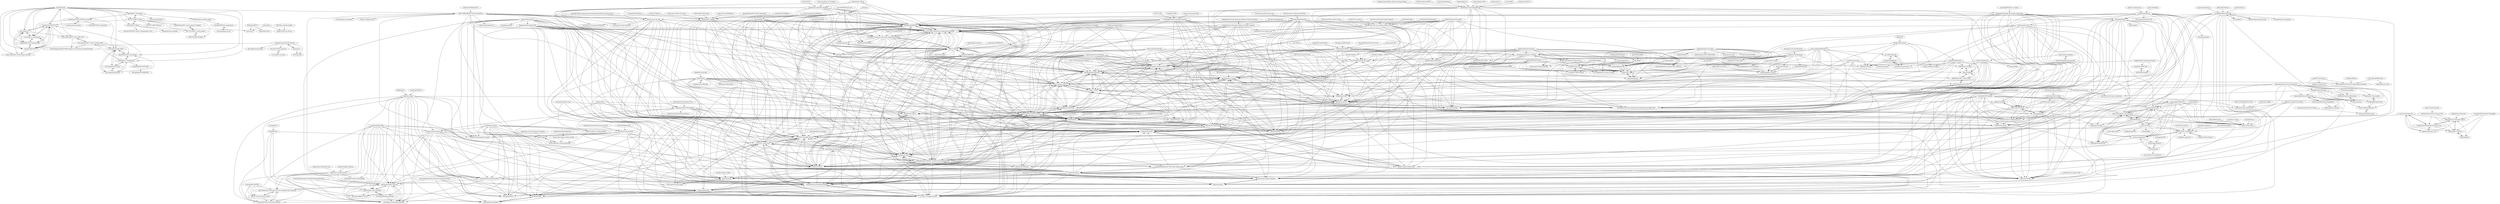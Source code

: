 digraph G {
"lib-hfut/lib-hfut" -> "sunmiao0301/HFUT-CS"
"lib-hfut/lib-hfut" -> "mox-hub/hfut-cs"
"lib-hfut/lib-hfut" -> "wza13/hfut-cs-assignments"
"lib-hfut/lib-hfut" -> "styitches/HFUT-CS"
"lib-hfut/lib-hfut" -> "Franpin/HFUT-IOT-Learning-Work"
"lib-hfut/lib-hfut" -> "sunshineclover/HFUT-EISAT-CoursesData"
"lib-hfut/lib-hfut" -> "wine99/hfut-cs-assignments"
"lib-hfut/lib-hfut" -> "HFUT-CHEATER/HFUTCheaterCollection"
"lib-hfut/lib-hfut" -> "25th-engineer/HFUT_2020_MIPS_CPU"
"lib-hfut/lib-hfut" -> "Martin-share/hfut-cs-final-exams-and-note"
"lib-hfut/lib-hfut" -> "qdddz/HFUT_AutoSubmit"
"lib-hfut/lib-hfut" -> "netcan/HFUT_Thesis"
"lib-hfut/lib-hfut" -> "25th-engineer/DSiS_KCXG"
"lib-hfut/lib-hfut" -> "HFUTTUG/HFUT_Thesis"
"lib-hfut/lib-hfut" -> "DolorHunter/hfut-exp-archived"
"CodeAsPoetry/PublicOpinion" -> "Wlz-Hit/Topic_and_user_profile_analysis_system" ["e"=1]
"indefined/UserScripts" -> "0xlau/biliplus" ["e"=1]
"fluttercandies/FlutterJsonBeanFactory" -> "kingTLE/literary-alpaca2" ["e"=1]
"Superbsco/weibo-analysis-system" -> "Wlz-Hit/Topic_and_user_profile_analysis_system" ["e"=1]
"Nomango/configor" -> "LinHanlove/atom-module-tools" ["e"=1]
"liumingmin/goutils" -> "Shilin-LU/MACE" ["e"=1]
"dromara/Jpom" -> "daodst/chat" ["e"=1]
"dromara/Jpom" -> "daodst/blockchain" ["e"=1]
"dromara/Jpom" -> "hillday/AIRAgentChat" ["e"=1]
"netcan/HFUT_Thesis" -> "uasier/xszc"
"netcan/HFUT_Thesis" -> "HFUTTUG/HFUT_Thesis"
"netcan/HFUT_Thesis" -> "hongrunhui/hfut-autologin"
"netcan/HFUT_Thesis" -> "zeyuxiao1997/HFUT_thesis_undergraduate_2019"
"WithHades/HFUT" -> "uasier/xszc"
"WithHades/HFUT" -> "wisecsj/hfut-brush"
"wine99/hfut-cs-assignments" -> "DolorHunter/hfut-exp-archived"
"wine99/hfut-cs-assignments" -> "25th-engineer/DSiS_KCXG"
"wine99/hfut-cs-assignments" -> "25th-engineer/DSX_KCXG"
"wine99/hfut-cs-assignments" -> "25th-engineer/DSS_KCXG"
"wine99/hfut-cs-assignments" -> "sunmiao0301/HFUT-CS"
"wine99/hfut-cs-assignments" -> "HarukaPoi/HFUT-ICPC-EXP"
"wine99/hfut-cs-assignments" -> "25th-engineer/HFUT_2020_OS_Design_WH"
"kkokk/poster" -> "zjkal/time-helper" ["e"=1]
"weizhiqiang1995/erp-pro" -> "Tfh-Yqf/erp" ["e"=1]
"pengLP/sina_analysis" -> "Wlz-Hit/Topic_and_user_profile_analysis_system" ["e"=1]
"himool/HimoolERP" -> "Tfh-Yqf/erp"
"25th-engineer/HFUT_2020_OS_Design_WH" -> "25th-engineer/HFUT_2020_MIPS_CPU"
"25th-engineer/HFUT_2020_OS_Design_WH" -> "DolorHunter/hfut-exp-archived"
"25th-engineer/HFUT_2020_OS_Design_WH" -> "25th-engineer/DSiS_KCXG"
"25th-engineer/HFUT_2020_OS_Design_WH" -> "GxsXuridongsheng/HFUT-MIPS-Pipline-CPU-hardware-synthetical-design-"
"25th-engineer/HFUT_2020_MIPS_CPU" -> "25th-engineer/HFUT_2020_OS_Design_WH"
"25th-engineer/HFUT_2020_MIPS_CPU" -> "GxsXuridongsheng/HFUT-MIPS-Pipline-CPU-hardware-synthetical-design-"
"kushuaiming/planning_algorithm" -> "Gabbuchi/path_planning"
"yaxingwang/MineGAN" -> "angushushu/public-resources"
"yaxingwang/MineGAN" -> "hedonghua/Cracker.CommandLine"
"yaxingwang/MineGAN" -> "whp22/Multitask-System-for-Exercise-recognition-and-Counting"
"yaxingwang/MineGAN" -> "mwang259/Driver-Drowsiness-Detector"
"yaxingwang/MineGAN" -> "nextcaptcha/nextcaptcha-python"
"yaxingwang/MineGAN" -> "simonkingws/webconfig-springboot"
"yaxingwang/MineGAN" -> "ajwlforever/go-ratelimit-manager"
"yaxingwang/MineGAN" -> "JJLi0427/Lane_detection_opencv"
"yaxingwang/MineGAN" -> "pddon/easy-spring-boot-api"
"yaxingwang/MineGAN" -> "fujiwarazz/nawoj"
"yaxingwang/MineGAN" -> "chenrui-hu1/springcloud1-sample"
"yaxingwang/MineGAN" -> "panyiho/flutter_quick_template"
"yaxingwang/MineGAN" -> "getneko/getneko-desktop"
"yaxingwang/MineGAN" -> "Nichaojun/LM-RL"
"yaxingwang/MineGAN" -> "dream-mo/prom-elastic-alert"
"LaureatePoet/HFUT_Course_Report_Template" -> "HFUTTUG/HFUT_Course_Report"
"zspo/NLP-Space" -> "wb04307201/sql-util"
"25th-engineer/DSS_KCXG" -> "25th-engineer/DSX_KCXG"
"25th-engineer/DSS_KCXG" -> "25th-engineer/DSiS_KCXG"
"25th-engineer/DSS_KCXG" -> "wine99/hfut-cs-assignments"
"DolorHunter/hfut-exp-archived" -> "25th-engineer/DSiS_KCXG"
"DolorHunter/hfut-exp-archived" -> "wine99/hfut-cs-assignments"
"p697/hfut-schedule-hacked" -> "onlineG2/hfut_api_service"
"HarukaPoi/HFUT-ICPC-EXP" -> "HarukaPoi/HFUT-ROBOTICS"
"25th-engineer/DSX_KCXG" -> "25th-engineer/DSS_KCXG"
"25th-engineer/DSX_KCXG" -> "25th-engineer/DSiS_KCXG"
"25th-engineer/DSX_KCXG" -> "wine99/hfut-cs-assignments"
"25th-engineer/DSX_KCXG" -> "DolorHunter/hfut-exp-archived"
"exchange-server/CoinExchange" -> "CoinExPro/CoinExchange" ["e"=1]
"HFUTTUG/HFUT_Thesis" -> "HFUTTUG/HFUT_Course_Report"
"HFUTTUG/HFUT_Thesis" -> "netcan/HFUT_Thesis"
"HFUTTUG/HFUT_Thesis" -> "HFUTTUG/HFUT-badge"
"HFUTTUG/HFUT_Thesis" -> "qdddz/HFUT_AutoSubmit"
"HFUTTUG/HFUT_Thesis" -> "sunmiao0301/HFUT-CS"
"HFUTTUG/HFUT_Thesis" -> "HFUTTUG/HFUT-Beamer"
"HFUTTUG/HFUT_Thesis" -> "LaureatePoet/HFUT_Course_Report_Template"
"bfengj/CTF" -> "bfengj/Cloud-Security" ["e"=1]
"qdddz/HFUT_AutoSubmit" -> "choya-lee/hfutDailyCP"
"qdddz/HFUT_AutoSubmit" -> "TNTSAYou/hfut_schedule_hacker"
"qdddz/HFUT_AutoSubmit" -> "HFUTTUG/HFUT_Thesis"
"qdddz/HFUT_AutoSubmit" -> "sunshineclover/HFUT-EISAT-CoursesData"
"stay-leave/weibo-public-opinion-analysis" -> "Wlz-Hit/Topic_and_user_profile_analysis_system" ["e"=1]
"elonzh/hfut" -> "onlineG2/hfut_api_service"
"elonzh/hfut" -> "uasier/xszc"
"buqiyuan/nest-admin" -> "JittorRepos/JDiffusion" ["e"=1]
"buqiyuan/nest-admin" -> "Autumn-one/a-calc-old" ["e"=1]
"buqiyuan/nest-admin" -> "thuiar/GNN-GBDT-Guided-Fast-Optimizing-Framework" ["e"=1]
"buqiyuan/nest-admin" -> "sun-jiao/flut-renamer" ["e"=1]
"buqiyuan/nest-admin" -> "sunkafei/xcpc-algorithm-templates" ["e"=1]
"blindmonk/WanArchitecture" -> "XGraph-Team/Spectral-Graph-Survey"
"blindmonk/WanArchitecture" -> "niu-grandpa/meiko"
"blindmonk/WanArchitecture" -> "XD-mu/Bacterial-Atlas-Identification-Model-Based-on-MBAA-CNN"
"blindmonk/WanArchitecture" -> "aliyun/alibabacloud-compute-nest-saas-boost"
"blindmonk/WanArchitecture" -> "kunyiwang/Colormap_MATLAB" ["e"=1]
"blindmonk/WanArchitecture" -> "37214728aaa/android_key_logger"
"blindmonk/WanArchitecture" -> "kingTLE/literary-alpaca2"
"blindmonk/WanArchitecture" -> "hillday/AIRAgentChat"
"blindmonk/WanArchitecture" -> "rickywei/sparrow" ["e"=1]
"blindmonk/WanArchitecture" -> "daodst/chat"
"blindmonk/WanArchitecture" -> "Qi-Zhangyang/Gemini-vs-GPT4V"
"blindmonk/WanArchitecture" -> "VisionVerse/Blind-Motion-Deblurring-Survey"
"blindmonk/WanArchitecture" -> "whoiszxl/tt-zhipin"
"blindmonk/WanArchitecture" -> "Dough-su/nepu_course"
"blindmonk/WanArchitecture" -> "BlackSpacee/Loon"
"sunmiao0301/HFUT-CS" -> "mox-hub/hfut-cs"
"sunmiao0301/HFUT-CS" -> "wza13/hfut-cs-assignments"
"sunmiao0301/HFUT-CS" -> "styitches/HFUT-CS"
"sunmiao0301/HFUT-CS" -> "Franpin/HFUT-IOT-Learning-Work"
"sunmiao0301/HFUT-CS" -> "Martin-share/hfut-cs-final-exams-and-note"
"sunmiao0301/HFUT-CS" -> "lib-hfut/lib-hfut"
"sunmiao0301/HFUT-CS" -> "25th-engineer/HFUT_2020_MIPS_CPU"
"miracleren/colorOne" -> "ShellyDeng08/my-website"
"CopyDragon/chat-project-based-on-ubuntu" -> "zk1556/Chat_Server_Boost"
"25th-engineer/DSiS_KCXG" -> "25th-engineer/DSS_KCXG"
"25th-engineer/DSiS_KCXG" -> "DolorHunter/hfut-exp-archived"
"25th-engineer/DSiS_KCXG" -> "25th-engineer/DSX_KCXG"
"wza13/hfut-cs-assignments" -> "sunmiao0301/HFUT-CS"
"wza13/hfut-cs-assignments" -> "mox-hub/hfut-cs"
"wza13/hfut-cs-assignments" -> "Franpin/HFUT-IOT-Learning-Work"
"wza13/hfut-cs-assignments" -> "styitches/HFUT-CS"
"HFUTTUG/HFUT_Course_Report" -> "HFUTTUG/HFUT-badge"
"HFUTTUG/HFUT_Course_Report" -> "LaureatePoet/HFUT_Course_Report_Template"
"ZhangChengJi/flying" -> "user1689/simple-db"
"ZhangChengJi/flying" -> "Jozoooooo/CoordConvert"
"ZhangChengJi/flying" -> "BlackSpacee/icon"
"TNTSAYou/hfut_schedule_hacker" -> "insorasky/HFUTGo-miniprogram"
"HFUTTUG/HFUT-badge" -> "HFUTTUG/HFUT_Course_Report"
"insorasky/hfutgo-server" -> "insorasky/HFUTGo-miniprogram"
"insorasky/HFUTGo-miniprogram" -> "insorasky/hfutgo-server"
"mox-hub/hfut-cs" -> "sunmiao0301/HFUT-CS"
"mox-hub/hfut-cs" -> "wza13/hfut-cs-assignments"
"mox-hub/hfut-cs" -> "Franpin/HFUT-IOT-Learning-Work"
"mox-hub/hfut-cs" -> "styitches/HFUT-CS"
"mox-hub/hfut-cs" -> "lib-hfut/lib-hfut"
"mox-hub/hfut-cs" -> "Martin-share/hfut-cs-final-exams-and-note"
"mox-hub/hfut-cs" -> "25th-engineer/HFUT_2020_MIPS_CPU"
"wgcban/ddpm-cd" -> "ChenHongruixuan/ChangeMamba" ["e"=1]
"megvii-research/mdistiller" -> "sunshangquan/logit-standardization-KD" ["e"=1]
"AnonymousAAArdvark/qi" -> "AnonymousAAArdvark/GesturePresenter" ["e"=1]
"AnonymousAAArdvark/qi" -> "Enndfp/simple-framework" ["e"=1]
"AnonymousAAArdvark/qi" -> "liyuec/webSite_Update_Detector" ["e"=1]
"AnonymousAAArdvark/qi" -> "thuiar/GNN-GBDT-Guided-Fast-Optimizing-Framework" ["e"=1]
"AnonymousAAArdvark/qi" -> "sanjayheaven/ggb" ["e"=1]
"javabloger/yuqing" -> "Wlz-Hit/Topic_and_user_profile_analysis_system" ["e"=1]
"kontori/yun" -> "Zirconium233/yunForNewVersion"
"kontori/yun" -> "StarYuhen/Yun"
"ZGQ-inc/source" -> "CryingMan666/eternal-nodes" ["e"=1]
"Wlz-Hit/Topic_and_user_profile_analysis_system" -> "AnonymousAAArdvark/GesturePresenter"
"Wlz-Hit/Topic_and_user_profile_analysis_system" -> "37214728aaa/android_key_logger"
"Wlz-Hit/Topic_and_user_profile_analysis_system" -> "sanjayheaven/ggb"
"Wlz-Hit/Topic_and_user_profile_analysis_system" -> "DarMi7/mongo-lambda-query" ["e"=1]
"Wlz-Hit/Topic_and_user_profile_analysis_system" -> "synbol/Parameter-Efficient-Transfer-Learning-Benchmark"
"Wlz-Hit/Topic_and_user_profile_analysis_system" -> "Enndfp/simple-framework"
"Wlz-Hit/Topic_and_user_profile_analysis_system" -> "Shilin-LU/MACE"
"Wlz-Hit/Topic_and_user_profile_analysis_system" -> "thuiar/GNN-GBDT-Guided-Fast-Optimizing-Framework"
"Junjue-Wang/LoveDA" -> "ChenHongruixuan/ChangeMamba" ["e"=1]
"ShoufaChen/AdaptFormer" -> "synbol/Awesome-Parameter-Efficient-Transfer-Learning" ["e"=1]
"baimingxuan/vue3-admin-design" -> "ajwlforever/go-ratelimit-manager" ["e"=1]
"baimingxuan/vue3-admin-design" -> "fujiwarazz/nawoj" ["e"=1]
"baimingxuan/vue3-admin-design" -> "1321928757/chatgpt-sdk-java" ["e"=1]
"baimingxuan/vue3-admin-design" -> "atpuxiner/grapi" ["e"=1]
"Autumn-one/a-calc-old" -> "JittorRepos/JDiffusion"
"Autumn-one/a-calc-old" -> "atpuxiner/grapi"
"Autumn-one/a-calc-old" -> "thuiar/GNN-GBDT-Guided-Fast-Optimizing-Framework"
"Autumn-one/a-calc-old" -> "ChengGuang-Li/studyonline-platform"
"Autumn-one/a-calc-old" -> "1321928757/Concurrent-MulThread" ["e"=1]
"Autumn-one/a-calc-old" -> "1321928757/chatgpt-sdk-java"
"Autumn-one/a-calc-old" -> "1321928757/chatglm-sdk-java"
"Autumn-one/a-calc-old" -> "synbol/Parameter-Efficient-Transfer-Learning-Benchmark"
"Autumn-one/a-calc-old" -> "Foleyzhao/lacerate"
"Autumn-one/a-calc-old" -> "we-lsp/atomic-bomb-engine-py" ["e"=1]
"Autumn-one/a-calc-old" -> "Gikiman/Autoxhs"
"Autumn-one/a-calc-old" -> "opendilab/SO2"
"Autumn-one/a-calc-old" -> "Shilin-LU/MACE"
"Autumn-one/a-calc-old" -> "1321928757/lucky-draw"
"Autumn-one/a-calc-old" -> "huyikai/local-cms"
"sunshineclover/HFUT-EISAT-CoursesData" -> "sunshineclover/Learning"
"sunshineclover/HFUT-EISAT-CoursesData" -> "25th-engineer/DSiS_KCXG"
"sunshineclover/HFUT-EISAT-CoursesData" -> "wza13/hfut-cs-assignments"
"sunshineclover/HFUT-EISAT-CoursesData" -> "Luorily/HFUT-ME-CoursesData"
"sunshineclover/Learning" -> "sunshineclover/HFUT-EISAT-CoursesData"
"chensimian/Dormitory-door-lock" -> "DilemmaGX/shields-maker"
"xianyunleo/EServer" -> "zjkal/time-helper" ["e"=1]
"guokaigdg/react-enterprise-template" -> "WolfLink-DevTeam/Sharine" ["e"=1]
"guokaigdg/react-enterprise-template" -> "1321928757/chatgpt-sdk-java" ["e"=1]
"likyoo/open-cd" -> "ChenHongruixuan/ChangeMamba" ["e"=1]
"chaosopen/elasticsearch_in_action" -> "kingTLE/literary-alpaca2" ["e"=1]
"chaosopen/elasticsearch_in_action" -> "niu-grandpa/meiko" ["e"=1]
"synbol/Awesome-Parameter-Efficient-Transfer-Learning" -> "YaoYao1995/MEEE" ["e"=1]
"synbol/Awesome-Parameter-Efficient-Transfer-Learning" -> "liyuec/webSite_Update_Detector"
"synbol/Awesome-Parameter-Efficient-Transfer-Learning" -> "Dough-su/nepu_course"
"synbol/Awesome-Parameter-Efficient-Transfer-Learning" -> "thuiar/GNN-GBDT-Guided-Fast-Optimizing-Framework"
"synbol/Awesome-Parameter-Efficient-Transfer-Learning" -> "rickywei/sparrow" ["e"=1]
"synbol/Awesome-Parameter-Efficient-Transfer-Learning" -> "opendilab/SO2"
"synbol/Awesome-Parameter-Efficient-Transfer-Learning" -> "Enndfp/simple-framework"
"synbol/Awesome-Parameter-Efficient-Transfer-Learning" -> "chaosopen/elasticsearch_in_action" ["e"=1]
"synbol/Awesome-Parameter-Efficient-Transfer-Learning" -> "Enndfp/code-generator"
"synbol/Awesome-Parameter-Efficient-Transfer-Learning" -> "kohlersbtuh15/accesskey_tools" ["e"=1]
"synbol/Awesome-Parameter-Efficient-Transfer-Learning" -> "kingTLE/literary-alpaca2"
"synbol/Awesome-Parameter-Efficient-Transfer-Learning" -> "nagisa77/SMP"
"synbol/Awesome-Parameter-Efficient-Transfer-Learning" -> "dqzboy/Deploy_K8sCluster" ["e"=1]
"synbol/Awesome-Parameter-Efficient-Transfer-Learning" -> "ViporMiner/VIPORMiner" ["e"=1]
"synbol/Awesome-Parameter-Efficient-Transfer-Learning" -> "VisionVerse/Blind-Motion-Deblurring-Survey"
"Dough-su/nepu_course" -> "liyuec/webSite_Update_Detector"
"Dough-su/nepu_course" -> "thuiar/GNN-GBDT-Guided-Fast-Optimizing-Framework"
"Dough-su/nepu_course" -> "Enndfp/code-generator"
"Dough-su/nepu_course" -> "BlackSpacee/Loon"
"Dough-su/nepu_course" -> "nagisa77/SMP"
"Dough-su/nepu_course" -> "Enndfp/simple-framework"
"Dough-su/nepu_course" -> "ChengGuang-Li/studyonline-platform"
"Dough-su/nepu_course" -> "opendilab/SO2"
"Dough-su/nepu_course" -> "kingTLE/literary-alpaca2"
"UW-EXP/GLOBEM" -> "37214728aaa/android_key_logger" ["e"=1]
"UW-EXP/GLOBEM" -> "sanjayheaven/ggb" ["e"=1]
"tgnav/tgnav.github.io" -> "CryingMan666/eternal-nodes" ["e"=1]
"DarMi7/mongo-lambda-query" -> "AnonymousAAArdvark/GesturePresenter" ["e"=1]
"DarMi7/mongo-lambda-query" -> "WolfLink-DevTeam/Sharine" ["e"=1]
"DarMi7/mongo-lambda-query" -> "37214728aaa/android_key_logger" ["e"=1]
"Tfh-Yqf/erp" -> "yusp998/wechat_biz"
"Tfh-Yqf/erp" -> "CCCshengjiang/user-center-frontend"
"Tfh-Yqf/erp" -> "daodst/chat"
"Tfh-Yqf/erp" -> "daodst/blockchain"
"Tfh-Yqf/erp" -> "robram9572/Aleo-tiktactor"
"Tfh-Yqf/erp" -> "hillday/AIRAgentChat"
"Franpin/HFUT-IOT-Learning-Work" -> "wza13/hfut-cs-assignments"
"Franpin/HFUT-IOT-Learning-Work" -> "mox-hub/hfut-cs"
"Franpin/HFUT-IOT-Learning-Work" -> "sunmiao0301/HFUT-CS"
"Franpin/HFUT-IOT-Learning-Work" -> "styitches/HFUT-CS"
"ShiinaRinne/EasyTimeline" -> "miranayyk137/miranabig"
"ShiinaRinne/EasyTimeline" -> "SummerEkko/Discord-Piazza-Bot"
"ShiinaRinne/EasyTimeline" -> "Nanomoa/CozeDiscordFrontend"
"ShiinaRinne/EasyTimeline" -> "leowux/hostore"
"ShiinaRinne/EasyTimeline" -> "dsyaa1399/ActionWeaver"
"ShiinaRinne/EasyTimeline" -> "Nichaojun/LM-RL"
"ShiinaRinne/EasyTimeline" -> "POABOB/backpack-trade"
"ShiinaRinne/EasyTimeline" -> "own295554312/Camera-calibration"
"CloudOrc/SolidUI" -> "37214728aaa/android_key_logger" ["e"=1]
"CloudOrc/SolidUI" -> "sanjayheaven/ggb" ["e"=1]
"CloudOrc/SolidUI" -> "AnonymousAAArdvark/GesturePresenter" ["e"=1]
"daodst/blockchain" -> "daodst/chat"
"daodst/chat" -> "daodst/blockchain"
"XGraph-Team/Spectral-Graph-Survey" -> "niu-grandpa/meiko"
"XGraph-Team/Spectral-Graph-Survey" -> "hillday/AIRAgentChat"
"XGraph-Team/Spectral-Graph-Survey" -> "XD-mu/Bacterial-Atlas-Identification-Model-Based-on-MBAA-CNN"
"XGraph-Team/Spectral-Graph-Survey" -> "Qi-Zhangyang/Gemini-vs-GPT4V"
"XGraph-Team/Spectral-Graph-Survey" -> "daodst/chat"
"XGraph-Team/Spectral-Graph-Survey" -> "kunyiwang/Colormap_MATLAB" ["e"=1]
"dream-mo/prom-elastic-alert" -> "chenrui-hu1/springcloud1-sample"
"dream-mo/prom-elastic-alert" -> "nextcaptcha/nextcaptcha-python"
"dream-mo/prom-elastic-alert" -> "ajwlforever/go-ratelimit-manager"
"dream-mo/prom-elastic-alert" -> "fujiwarazz/nawoj"
"dream-mo/prom-elastic-alert" -> "getneko/getneko-desktop"
"dream-mo/prom-elastic-alert" -> "1321928757/chatgpt-sdk-java"
"dream-mo/prom-elastic-alert" -> "1321928757/chatglm-sdk-java"
"dream-mo/prom-elastic-alert" -> "angushushu/public-resources"
"dream-mo/prom-elastic-alert" -> "panyiho/flutter_quick_template"
"dream-mo/prom-elastic-alert" -> "ChengGuang-Li/studyonline-platform"
"dream-mo/prom-elastic-alert" -> "simonkingws/webconfig-springboot"
"dream-mo/prom-elastic-alert" -> "miniLCT/gosb"
"Steamgjk/Nezha" -> "xyber-nova/ItsWA"
"Steamgjk/Nezha" -> "WwwwwyDev/crawlist"
"Steamgjk/Nezha" -> "Luhuanz/time-series"
"Steamgjk/Nezha" -> "ajwlforever/go-ratelimit-manager"
"Steamgjk/Nezha" -> "Mactarvish/ocr-sample-generator"
"Steamgjk/Nezha" -> "fujiwarazz/nawoj"
"Steamgjk/Nezha" -> "Foleyzhao/lacerate"
"Mactarvish/vue-image-viewer" -> "xyber-nova/ItsWA"
"sstary/SSRS" -> "ChenHongruixuan/ChangeMamba" ["e"=1]
"zjkal/time-helper" -> "chenrui-hu1/springcloud1-sample"
"zjkal/time-helper" -> "Nichaojun/LM-RL"
"zjkal/time-helper" -> "panyiho/flutter_quick_template"
"zjkal/time-helper" -> "zjkal/mysql-helper"
"zjkal/time-helper" -> "dream-mo/prom-elastic-alert"
"zjkal/time-helper" -> "getneko/getneko-desktop"
"zjkal/time-helper" -> "nextcaptcha/nextcaptcha-python"
"zjkal/time-helper" -> "angushushu/public-resources"
"zjkal/time-helper" -> "persistencelkg/KG-Task-Ctl"
"zjkal/time-helper" -> "getneko/getneko"
"zjkal/time-helper" -> "TavinWang/Machine-Learning"
"zjkal/time-helper" -> "1321928757/chatgpt-sdk-java"
"zjkal/time-helper" -> "mwang259/Driver-Drowsiness-Detector"
"zjkal/time-helper" -> "chensheng/ddd-boot"
"zjkal/time-helper" -> "simonkingws/webconfig-springboot"
"jianghaojun/Awesome-Parameter-Efficient-Transfer-Learning" -> "synbol/Awesome-Parameter-Efficient-Transfer-Learning" ["e"=1]
"SeiyaCooper/Mraph.js" -> "kotorijs/kotori"
"wb04307201/sql-util" -> "Nanomoa/NanoNote"
"wb04307201/sql-util" -> "zspo/NLP-Space"
"yzd-v/cls_KD" -> "sunshangquan/logit-standardization-KD" ["e"=1]
"zhengli97/CTKD" -> "sunshangquan/logit-standardization-KD" ["e"=1]
"DoveOutland/RoboMasterJudgeRead" -> "SummerEkko/Discord-Piazza-Bot"
"DoveOutland/RoboMasterJudgeRead" -> "hugokung/micro_gateway"
"SummerEkko/Discord-Piazza-Bot" -> "DoveOutland/RoboMasterJudgeRead"
"SummerEkko/Discord-Piazza-Bot" -> "hugokung/micro_gateway"
"SplitfireUptown/azeroth" -> "YonghaoZhao722/zendesk-chatbot"
"One-Fox-Security-Team/One-Fox-T00ls" -> "ChinaRan0/BlueTeamTools" ["e"=1]
"gaogaotiantian/biliscope" -> "0xlau/biliplus" ["e"=1]
"sun-jiao/flut-renamer" -> "thuiar/GNN-GBDT-Guided-Fast-Optimizing-Framework"
"sun-jiao/flut-renamer" -> "JittorRepos/JDiffusion"
"sun-jiao/flut-renamer" -> "Foleyzhao/lacerate"
"sun-jiao/flut-renamer" -> "synbol/Parameter-Efficient-Transfer-Learning-Benchmark"
"sun-jiao/flut-renamer" -> "ChengGuang-Li/studyonline-platform"
"sun-jiao/flut-renamer" -> "Shilin-LU/MACE"
"sun-jiao/flut-renamer" -> "1321928757/chatgpt-sdk-java"
"sun-jiao/flut-renamer" -> "lzz19980125/awesome-time-series-segmentation-papers"
"sun-jiao/flut-renamer" -> "huyikai/local-cms"
"sun-jiao/flut-renamer" -> "Gikiman/Autoxhs"
"sun-jiao/flut-renamer" -> "1321928757/chatglm-sdk-java"
"sun-jiao/flut-renamer" -> "ml444/gkit" ["e"=1]
"sun-jiao/flut-renamer" -> "Autumn-one/a-calc-old"
"sun-jiao/flut-renamer" -> "ViporMiner/VIPORMiner" ["e"=1]
"sun-jiao/flut-renamer" -> "liumingmin/goutils" ["e"=1]
"CuriousLearnerDev/Online_tools" -> "ChinaRan0/BlueTeamTools" ["e"=1]
"rohitgandikota/erasing" -> "Shilin-LU/MACE" ["e"=1]
"yesmore/inke" -> "aliyun/alibabacloud-compute-nest-saas-boost" ["e"=1]
"yesmore/inke" -> "ShellyDeng08/my-website" ["e"=1]
"zchoi/Awesome-Embodied-Robotics-and-Agent" -> "thuiar/GNN-GBDT-Guided-Fast-Optimizing-Framework" ["e"=1]
"zchoi/Awesome-Embodied-Robotics-and-Agent" -> "lzz19980125/awesome-time-series-segmentation-papers" ["e"=1]
"zchoi/Awesome-Embodied-Robotics-and-Agent" -> "sanjayheaven/ggb" ["e"=1]
"zchoi/Awesome-Embodied-Robotics-and-Agent" -> "AnonymousAAArdvark/GesturePresenter" ["e"=1]
"zchoi/Awesome-Embodied-Robotics-and-Agent" -> "Shilin-LU/MACE" ["e"=1]
"zchoi/Awesome-Embodied-Robotics-and-Agent" -> "Enndfp/simple-framework" ["e"=1]
"zchoi/Awesome-Embodied-Robotics-and-Agent" -> "liyuec/webSite_Update_Detector" ["e"=1]
"jefferyjob/go-easy-utils" -> "ShellyDeng08/my-website" ["e"=1]
"OpenRobotLab/PointLLM" -> "Pointcept/GPT4Point" ["e"=1]
"thuiar/GNN-GBDT-Guided-Fast-Optimizing-Framework" -> "liyuec/webSite_Update_Detector"
"thuiar/GNN-GBDT-Guided-Fast-Optimizing-Framework" -> "Dough-su/nepu_course"
"thuiar/GNN-GBDT-Guided-Fast-Optimizing-Framework" -> "opendilab/SO2"
"thuiar/GNN-GBDT-Guided-Fast-Optimizing-Framework" -> "Enndfp/simple-framework"
"thuiar/GNN-GBDT-Guided-Fast-Optimizing-Framework" -> "ChengGuang-Li/studyonline-platform"
"thuiar/GNN-GBDT-Guided-Fast-Optimizing-Framework" -> "JittorRepos/JDiffusion"
"thuiar/GNN-GBDT-Guided-Fast-Optimizing-Framework" -> "WolfLink-DevTeam/Sharine"
"thuiar/GNN-GBDT-Guided-Fast-Optimizing-Framework" -> "lzz19980125/awesome-time-series-segmentation-papers"
"thuiar/GNN-GBDT-Guided-Fast-Optimizing-Framework" -> "AnonymousAAArdvark/GesturePresenter"
"thuiar/GNN-GBDT-Guided-Fast-Optimizing-Framework" -> "1321928757/chatgpt-sdk-java"
"thuiar/GNN-GBDT-Guided-Fast-Optimizing-Framework" -> "Gikiman/Autoxhs"
"thuiar/GNN-GBDT-Guided-Fast-Optimizing-Framework" -> "Enndfp/code-generator"
"thuiar/GNN-GBDT-Guided-Fast-Optimizing-Framework" -> "Foleyzhao/lacerate"
"thuiar/GNN-GBDT-Guided-Fast-Optimizing-Framework" -> "1321928757/chatglm-sdk-java"
"thuiar/GNN-GBDT-Guided-Fast-Optimizing-Framework" -> "YaoYao1995/MEEE" ["e"=1]
"rickywei/sparrow" -> "kingTLE/literary-alpaca2" ["e"=1]
"kingTLE/literary-alpaca2" -> "rickywei/sparrow" ["e"=1]
"kingTLE/literary-alpaca2" -> "niu-grandpa/meiko"
"kingTLE/literary-alpaca2" -> "chaosopen/elasticsearch_in_action" ["e"=1]
"kingTLE/literary-alpaca2" -> "Dough-su/nepu_course"
"kingTLE/literary-alpaca2" -> "Enndfp/simple-framework"
"kingTLE/literary-alpaca2" -> "liyuec/webSite_Update_Detector"
"kingTLE/literary-alpaca2" -> "WolfLink-DevTeam/Sharine"
"zyronon/typing-word" -> "WolfLink-DevTeam/Sharine" ["e"=1]
"zyronon/typing-word" -> "thuiar/GNN-GBDT-Guided-Fast-Optimizing-Framework" ["e"=1]
"zyronon/typing-word" -> "JittorRepos/JDiffusion" ["e"=1]
"zyronon/typing-word" -> "Foleyzhao/lacerate" ["e"=1]
"zyronon/typing-word" -> "kingTLE/literary-alpaca2" ["e"=1]
"hh2048/XCPC" -> "sunkafei/xcpc-algorithm-templates" ["e"=1]
"sunkafei/xcpc-algorithm-templates" -> "JittorRepos/JDiffusion"
"sunkafei/xcpc-algorithm-templates" -> "thuiar/GNN-GBDT-Guided-Fast-Optimizing-Framework"
"sunkafei/xcpc-algorithm-templates" -> "ChengGuang-Li/studyonline-platform"
"sunkafei/xcpc-algorithm-templates" -> "synbol/Parameter-Efficient-Transfer-Learning-Benchmark"
"sunkafei/xcpc-algorithm-templates" -> "Shilin-LU/MACE"
"sunkafei/xcpc-algorithm-templates" -> "Autumn-one/a-calc-old"
"sunkafei/xcpc-algorithm-templates" -> "Gikiman/Autoxhs"
"sunkafei/xcpc-algorithm-templates" -> "ml444/gkit" ["e"=1]
"sunkafei/xcpc-algorithm-templates" -> "1321928757/chatgpt-sdk-java"
"sunkafei/xcpc-algorithm-templates" -> "Foleyzhao/lacerate"
"sunkafei/xcpc-algorithm-templates" -> "sun-jiao/flut-renamer"
"sunkafei/xcpc-algorithm-templates" -> "liumingmin/goutils" ["e"=1]
"sunkafei/xcpc-algorithm-templates" -> "1321928757/chatglm-sdk-java"
"sunkafei/xcpc-algorithm-templates" -> "ViporMiner/VIPORMiner" ["e"=1]
"sunkafei/xcpc-algorithm-templates" -> "lzz19980125/awesome-time-series-segmentation-papers"
"CGuangyan-BIT/PointGPT" -> "Pointcept/GPT4Point" ["e"=1]
"ZiyuGuo99/Point-Bind_Point-LLM" -> "Pointcept/GPT4Point" ["e"=1]
"LiuYuYang01/Thrive-Blog" -> "wvit/BOSS_batch_deliver"
"LiuYuYang01/Thrive-Blog" -> "WwwwwyDev/crawlist"
"LiuYuYang01/Thrive-Blog" -> "xyber-nova/ItsWA"
"LiuYuYang01/Thrive-Blog" -> "fujiwarazz/nawoj"
"TorchOPC/TorchLitho" -> "WUHU-G/RCC_Transformer" ["e"=1]
"Mactarvish/ocr-sample-generator" -> "Luhuanz/time-series"
"Mactarvish/ocr-sample-generator" -> "xyber-nova/ItsWA"
"Mactarvish/ocr-sample-generator" -> "Foleyzhao/lacerate"
"ml444/gkit" -> "Shilin-LU/MACE" ["e"=1]
"Luhuanz/time-series" -> "xyber-nova/ItsWA"
"Luhuanz/time-series" -> "Foleyzhao/lacerate"
"chenyuhuan1/backstage-vue3" -> "pddon/easy-spring-boot-api" ["e"=1]
"huyikai/local-cms" -> "synbol/Parameter-Efficient-Transfer-Learning-Benchmark"
"huyikai/local-cms" -> "Foleyzhao/lacerate"
"huyikai/local-cms" -> "ChengGuang-Li/studyonline-platform"
"huyikai/local-cms" -> "1321928757/chatgpt-sdk-java"
"huyikai/local-cms" -> "1321928757/chatglm-sdk-java"
"huyikai/local-cms" -> "JiaqiLi404/IAmDirector-Text2Video-NextJS-Client"
"adwardlee/RenderIH" -> "ShellyDeng08/my-website" ["e"=1]
"whoiszxl/tt-zhipin" -> "dqzboy/Deploy_K8sCluster" ["e"=1]
"Pointcept/GPT4Point" -> "XD-mu/Bacterial-Atlas-Identification-Model-Based-on-MBAA-CNN"
"Pointcept/GPT4Point" -> "Qi-Zhangyang/Gemini-vs-GPT4V"
"Pointcept/GPT4Point" -> "BlackSpacee/Loon"
"Pointcept/GPT4Point" -> "XGraph-Team/Spectral-Graph-Survey"
"Pointcept/GPT4Point" -> "niu-grandpa/meiko"
"Pointcept/GPT4Point" -> "37214728aaa/android_key_logger"
"Pointcept/GPT4Point" -> "Dough-su/nepu_course"
"Pointcept/GPT4Point" -> "hillday/AIRAgentChat"
"Pointcept/GPT4Point" -> "daodst/chat"
"Pointcept/GPT4Point" -> "liyuec/webSite_Update_Detector"
"Pointcept/GPT4Point" -> "kingTLE/literary-alpaca2"
"Pointcept/GPT4Point" -> "VisionVerse/Blind-Motion-Deblurring-Survey"
"Pointcept/GPT4Point" -> "Enndfp/simple-framework"
"Pointcept/GPT4Point" -> "Enndfp/short-link"
"Pointcept/GPT4Point" -> "AnonymousAAArdvark/GesturePresenter"
"zjkal/mysql-helper" -> "WwwwwyDev/crawlist"
"zjkal/mysql-helper" -> "xyber-nova/ItsWA"
"DingLei14/SAM-CD" -> "ChenHongruixuan/ChangeMamba" ["e"=1]
"liyucheng09/Selective_Context" -> "3DAgentWorld/Toolkit-for-Prompt-Compression" ["e"=1]
"AnyLifeZLB/FaceAI_Android" -> "Easy-Email-Pro/smart-mjml" ["e"=1]
"AnyLifeZLB/FaceAI_Android" -> "huyikai/local-cms"
"AnyLifeZLB/FaceAI_Android" -> "1321928757/chatglm-sdk-java"
"FORCEvictor/UPython" -> "famosss/ckibana"
"PuYuuu/CppRobotics" -> "XD-mu/Bacterial-Atlas-Identification-Model-Based-on-MBAA-CNN"
"PuYuuu/CppRobotics" -> "famosss/ckibana"
"PuYuuu/CppRobotics" -> "FORCEvictor/UPython"
"PuYuuu/CppRobotics" -> "AllenJWZhu/CMU_Course_Notes"
"PuYuuu/CppRobotics" -> "BlackSpacee/Loon"
"PuYuuu/CppRobotics" -> "Enndfp/short-link"
"PuYuuu/CppRobotics" -> "NHCMhappyforever/SDOS"
"PuYuuu/CppRobotics" -> "kunyiwang/Colormap_MATLAB" ["e"=1]
"PuYuuu/CppRobotics" -> "uyevan/M2Dia"
"PuYuuu/CppRobotics" -> "Hanxiel/duckchat"
"nano71/CSGOLuaScript" -> "MoonforDream/CSGO-Pressure-GUN"
"angushushu/public-resources" -> "simonkingws/webconfig-springboot"
"angushushu/public-resources" -> "whp22/Multitask-System-for-Exercise-recognition-and-Counting"
"angushushu/public-resources" -> "mwang259/Driver-Drowsiness-Detector"
"angushushu/public-resources" -> "persistencelkg/KG-Task-Ctl"
"angushushu/public-resources" -> "panyiho/flutter_quick_template"
"sunkafei/coffeedb" -> "steaksunflower0107/JavaLearingAsGopher-BasicPart"
"wanghuan9/intellij-plugin-save-action-tool" -> "YonghaoZhao722/zendesk-chatbot"
"wanghuan9/intellij-plugin-save-action-tool" -> "lorenz-liu/awesome-hai"
"wanghuan9/intellij-plugin-save-action-tool" -> "joybio/multiPrime2-GUI"
"wanghuan9/intellij-plugin-save-action-tool" -> "smalltong02/7-Zip-zstd"
"8xmx8/douyin" -> "smalltong02/7-Zip-zstd"
"8xmx8/douyin" -> "YonghaoZhao722/zendesk-chatbot"
"smalltong02/7-Zip-zstd" -> "YonghaoZhao722/zendesk-chatbot"
"smalltong02/7-Zip-zstd" -> "8xmx8/douyin"
"xiaoqiang-cheng/Oviz" -> "WUHU-G/RCC_Transformer" ["e"=1]
"kotorijs/kotori" -> "SeiyaCooper/Mraph.js"
"kotorijs/kotori" -> "noctisynth/oblivion-rs"
"kotorijs/kotori" -> "avrox-163/avrox-163.github.io"
"kotorijs/kotori" -> "WUHU-G/RCC_Transformer"
"hugokung/micro_gateway" -> "SummerEkko/Discord-Piazza-Bot"
"0xlau/biliplus" -> "gaogaotiantian/biliscope" ["e"=1]
"0xlau/biliplus" -> "Enndfp/code-generator"
"0xlau/biliplus" -> "getneko/getneko"
"0xlau/biliplus" -> "wb04307201/sql-util"
"0xlau/biliplus" -> "atpuxiner/grapi"
"0xlau/biliplus" -> "xie392/quill-mention-react"
"0xlau/biliplus" -> "liyuec/webSite_Update_Detector"
"0xlau/biliplus" -> "opendilab/SO2"
"0xlau/biliplus" -> "Dough-su/nepu_course"
"0xlau/biliplus" -> "getneko/getneko-desktop"
"0xlau/biliplus" -> "chensheng/ddd-boot"
"0xlau/biliplus" -> "Nichaojun/LM-RL"
"0xlau/biliplus" -> "BewlyBewly/BewlyBewly" ["e"=1]
"0xlau/biliplus" -> "Nanomoa/NanoNote"
"0xlau/biliplus" -> "steaksunflower0107/JavaLearingAsGopher-BasicPart"
"Cry1ngMan/1" -> "CryingMan666/eternal-nodes" ["e"=1]
"wenquanlu/HandRefiner" -> "bytedance/res-adapter" ["e"=1]
"Yawn-Sean/Daily_CF_Problems" -> "sunkafei/xcpc-algorithm-templates" ["e"=1]
"xuchengsheng/wx-dump-4j" -> "lzz19980125/awesome-time-series-segmentation-papers" ["e"=1]
"xuchengsheng/wx-dump-4j" -> "thuiar/GNN-GBDT-Guided-Fast-Optimizing-Framework" ["e"=1]
"Zirconium233/yunForNewVersion" -> "kontori/yun"
"Zirconium233/yunForNewVersion" -> "StarYuhen/Yun"
"Zirconium233/yunForNewVersion" -> "Ma-minghao/Yunyundong"
"Zirconium233/yunForNewVersion" -> "styitches/HFUT-CS"
"Zirconium233/yunForNewVersion" -> "Zirconium233/SecondClass"
"TencentQQGYLab/ELLA" -> "bytedance/res-adapter" ["e"=1]
"pwh-pwh/aiwechat-vercel" -> "atpuxiner/grapi" ["e"=1]
"pwh-pwh/aiwechat-vercel" -> "jiaxiangc/ComfyUI-ResAdapter" ["e"=1]
"pwh-pwh/aiwechat-vercel" -> "JJLi0427/MQTT_LostFind_WXAPP" ["e"=1]
"hitcslj/Awesome-AIGC-3D" -> "mdyao/Awesome-3D-AIGC" ["e"=1]
"zk1556/TinyRedis_RPC" -> "zk1556/Chat_Server_Boost" ["e"=1]
"zk1556/TinyRedis_RPC" -> "atpuxiner/grapi" ["e"=1]
"zk1556/Chat_Server_Boost" -> "angushushu/public-resources"
"zk1556/Chat_Server_Boost" -> "chenrui-hu1/springcloud1-sample"
"zk1556/Chat_Server_Boost" -> "fujiwarazz/nawoj"
"zk1556/Chat_Server_Boost" -> "vm-001/gateways-routing-benchmark"
"zk1556/Chat_Server_Boost" -> "miniLCT/gosb"
"zk1556/Chat_Server_Boost" -> "ajwlforever/go-ratelimit-manager"
"sunshangquan/logit-standardization-KD" -> "Foleyzhao/lacerate"
"sunshangquan/logit-standardization-KD" -> "1321928757/chatgpt-sdk-java"
"sunshangquan/logit-standardization-KD" -> "JittorRepos/JDiffusion"
"sunshangquan/logit-standardization-KD" -> "1321928757/chatglm-sdk-java"
"sunshangquan/logit-standardization-KD" -> "ChengGuang-Li/studyonline-platform"
"sunshangquan/logit-standardization-KD" -> "synbol/Parameter-Efficient-Transfer-Learning-Benchmark"
"sunshangquan/logit-standardization-KD" -> "huyikai/local-cms"
"sunshangquan/logit-standardization-KD" -> "1321928757/lucky-draw"
"sunshangquan/logit-standardization-KD" -> "thuiar/GNN-GBDT-Guided-Fast-Optimizing-Framework"
"sunshangquan/logit-standardization-KD" -> "WolfLink-DevTeam/Sharine"
"sunshangquan/logit-standardization-KD" -> "ajwlforever/go-ratelimit-manager"
"sunshangquan/logit-standardization-KD" -> "Luhuanz/time-series"
"sunshangquan/logit-standardization-KD" -> "Gikiman/Autoxhs"
"sunshangquan/logit-standardization-KD" -> "gitHusband/Validation" ["e"=1]
"sunshangquan/logit-standardization-KD" -> "atpuxiner/grapi"
"Enndfp/simple-framework" -> "AnonymousAAArdvark/GesturePresenter"
"Enndfp/simple-framework" -> "liyuec/webSite_Update_Detector"
"Enndfp/simple-framework" -> "nagisa77/SMP"
"Enndfp/simple-framework" -> "Dough-su/nepu_course"
"Enndfp/simple-framework" -> "thuiar/GNN-GBDT-Guided-Fast-Optimizing-Framework"
"Enndfp/simple-framework" -> "Enndfp/code-generator"
"Enndfp/simple-framework" -> "kingTLE/literary-alpaca2"
"Enndfp/simple-framework" -> "sanjayheaven/ggb"
"Enndfp/simple-framework" -> "BlackSpacee/Loon"
"Enndfp/simple-framework" -> "WolfLink-DevTeam/Sharine"
"Enndfp/simple-framework" -> "rickywei/sparrow" ["e"=1]
"Misaka-blog/chromego_merge" -> "CryingMan666/eternal-nodes" ["e"=1]
"YangXuanyi/Multi-Agent-GPT" -> "Enndfp/simple-framework"
"YangXuanyi/Multi-Agent-GPT" -> "Nanomoa/NanoNote"
"YangXuanyi/Multi-Agent-GPT" -> "AnonymousAAArdvark/GesturePresenter"
"YangXuanyi/Multi-Agent-GPT" -> "ajwlforever/go-ratelimit-manager"
"YangXuanyi/Multi-Agent-GPT" -> "atpuxiner/grapi"
"YangXuanyi/Multi-Agent-GPT" -> "Nichaojun/LM-RL"
"YangXuanyi/Multi-Agent-GPT" -> "rickywei/sparrow" ["e"=1]
"YangXuanyi/Multi-Agent-GPT" -> "huyikai/local-cms"
"YangXuanyi/Multi-Agent-GPT" -> "wb04307201/sql-util"
"YangXuanyi/Multi-Agent-GPT" -> "Foleyzhao/lacerate"
"YangXuanyi/Multi-Agent-GPT" -> "thuiar/GNN-GBDT-Guided-Fast-Optimizing-Framework"
"YangXuanyi/Multi-Agent-GPT" -> "Gikiman/Autoxhs"
"YangXuanyi/Multi-Agent-GPT" -> "ChengGuang-Li/studyonline-platform"
"OceannTwT/ra-isf" -> "JiaqiLi404/IAmDirector-Text2Video-NextJS-Client"
"OceannTwT/ra-isf" -> "ajwlforever/go-ratelimit-manager"
"OceannTwT/ra-isf" -> "huyikai/local-cms"
"OceannTwT/ra-isf" -> "Foleyzhao/lacerate"
"OceannTwT/ra-isf" -> "fujiwarazz/nawoj"
"OceannTwT/ra-isf" -> "synbol/Parameter-Efficient-Transfer-Learning-Benchmark"
"OceannTwT/ra-isf" -> "1321928757/chatgpt-sdk-java"
"OceannTwT/ra-isf" -> "1321928757/chatglm-sdk-java"
"OceannTwT/ra-isf" -> "atpuxiner/grapi"
"OceannTwT/ra-isf" -> "LirongWu/MAPE-PPI"
"OceannTwT/ra-isf" -> "JittorRepos/JDiffusion"
"OceannTwT/ra-isf" -> "xyber-nova/ItsWA"
"OceannTwT/ra-isf" -> "ChengGuang-Li/studyonline-platform"
"OceannTwT/ra-isf" -> "WolfLink-DevTeam/Sharine"
"OceannTwT/ra-isf" -> "nextcaptcha/nextcaptcha-python"
"showlab/X-Adapter" -> "bytedance/res-adapter" ["e"=1]
"baaivision/Uni3D" -> "Pointcept/GPT4Point" ["e"=1]
"frank-xwang/InstanceDiffusion" -> "limuloo/MIGC" ["e"=1]
"liming-ai/ControlNet_Plus_Plus" -> "bytedance/res-adapter" ["e"=1]
"walking-shadow/Official_Remote_Sensing_Mamba" -> "ChenHongruixuan/ChangeMamba" ["e"=1]
"chenzhen7/cz-blog" -> "SiYuan-2002/czh-tool" ["e"=1]
"BlackSpacee/Loon" -> "Enndfp/short-link"
"BlackSpacee/Loon" -> "XD-mu/Bacterial-Atlas-Identification-Model-Based-on-MBAA-CNN"
"BlackSpacee/Loon" -> "nagisa77/SMP"
"BlackSpacee/Loon" -> "Dough-su/nepu_course"
"BlackSpacee/Loon" -> "Enndfp/code-generator"
"BlackSpacee/Loon" -> "liyuec/webSite_Update_Detector"
"BlackSpacee/Loon" -> "niu-grandpa/meiko"
"liyuec/webSite_Update_Detector" -> "Dough-su/nepu_course"
"liyuec/webSite_Update_Detector" -> "thuiar/GNN-GBDT-Guided-Fast-Optimizing-Framework"
"liyuec/webSite_Update_Detector" -> "ChengGuang-Li/studyonline-platform"
"liyuec/webSite_Update_Detector" -> "Enndfp/simple-framework"
"liyuec/webSite_Update_Detector" -> "Enndfp/code-generator"
"liyuec/webSite_Update_Detector" -> "1321928757/chatglm-sdk-java"
"liyuec/webSite_Update_Detector" -> "opendilab/SO2"
"liyuec/webSite_Update_Detector" -> "nagisa77/SMP"
"liyuec/webSite_Update_Detector" -> "BlackSpacee/Loon"
"liyuec/webSite_Update_Detector" -> "1321928757/chatgpt-sdk-java"
"liyuec/webSite_Update_Detector" -> "kingTLE/literary-alpaca2"
"liyuec/webSite_Update_Detector" -> "AnonymousAAArdvark/GesturePresenter"
"TongchengOpenSource/ckibana" -> "BlackSpacee/Loon"
"TongchengOpenSource/ckibana" -> "nagisa77/SMP"
"TongchengOpenSource/ckibana" -> "Enndfp/code-generator"
"TongchengOpenSource/ckibana" -> "Enndfp/short-link"
"TongchengOpenSource/ckibana" -> "Enndfp/simple-framework"
"TongchengOpenSource/ckibana" -> "Dough-su/nepu_course"
"TongchengOpenSource/ckibana" -> "liyuec/webSite_Update_Detector"
"TongchengOpenSource/ckibana" -> "XD-mu/Bacterial-Atlas-Identification-Model-Based-on-MBAA-CNN"
"TongchengOpenSource/ckibana" -> "niu-grandpa/meiko"
"TongchengOpenSource/ckibana" -> "VisionVerse/Blind-Motion-Deblurring-Survey"
"TongchengOpenSource/ckibana" -> "kingTLE/literary-alpaca2"
"TongchengOpenSource/ckibana" -> "AnonymousAAArdvark/GesturePresenter"
"TongchengOpenSource/ckibana" -> "zspo/NLP-Space"
"TongchengOpenSource/ckibana" -> "wb04307201/sql-util"
"TongchengOpenSource/ckibana" -> "rickywei/sparrow" ["e"=1]
"rookie-luochao/openapi-ui" -> "thuiar/GNN-GBDT-Guided-Fast-Optimizing-Framework" ["e"=1]
"opendilab/SO2" -> "thuiar/GNN-GBDT-Guided-Fast-Optimizing-Framework"
"opendilab/SO2" -> "liyuec/webSite_Update_Detector"
"opendilab/SO2" -> "Dough-su/nepu_course"
"opendilab/SO2" -> "Enndfp/simple-framework"
"opendilab/SO2" -> "ChengGuang-Li/studyonline-platform"
"opendilab/SO2" -> "WolfLink-DevTeam/Sharine"
"opendilab/SO2" -> "AnonymousAAArdvark/GesturePresenter"
"opendilab/SO2" -> "Enndfp/code-generator"
"opendilab/SO2" -> "Gikiman/Autoxhs"
"opendilab/SO2" -> "rickywei/sparrow" ["e"=1]
"opendilab/SO2" -> "1321928757/chatgpt-sdk-java"
"opendilab/SO2" -> "huyikai/local-cms"
"opendilab/SO2" -> "DarMi7/mongo-lambda-query" ["e"=1]
"opendilab/SO2" -> "YaoYao1995/MEEE" ["e"=1]
"opendilab/SO2" -> "kingTLE/literary-alpaca2"
"854771076/Employment_referral" -> "Enndfp/simple-framework"
"854771076/Employment_referral" -> "AnonymousAAArdvark/GesturePresenter"
"nagisa77/SMP" -> "Enndfp/code-generator"
"nagisa77/SMP" -> "BlackSpacee/Loon"
"nagisa77/SMP" -> "Enndfp/short-link"
"nagisa77/SMP" -> "Dough-su/nepu_course"
"nagisa77/SMP" -> "Enndfp/simple-framework"
"nagisa77/SMP" -> "liyuec/webSite_Update_Detector"
"Enndfp/short-link" -> "BlackSpacee/Loon"
"Enndfp/short-link" -> "nagisa77/SMP"
"Enndfp/code-generator" -> "nagisa77/SMP"
"Enndfp/code-generator" -> "liyuec/webSite_Update_Detector"
"Enndfp/code-generator" -> "Dough-su/nepu_course"
"Enndfp/code-generator" -> "BlackSpacee/Loon"
"Enndfp/code-generator" -> "Enndfp/simple-framework"
"Enndfp/code-generator" -> "Enndfp/short-link"
"Enndfp/code-generator" -> "wb04307201/sql-util"
"stylellm/stylellm_models" -> "atpuxiner/grapi" ["e"=1]
"oliver225/thingsboard-ui-vue3" -> "LinHanlove/atom-module-tools" ["e"=1]
"bytedance/res-adapter" -> "ChengGuang-Li/studyonline-platform"
"bytedance/res-adapter" -> "1321928757/chatgpt-sdk-java"
"bytedance/res-adapter" -> "1321928757/chatglm-sdk-java"
"bytedance/res-adapter" -> "1321928757/lucky-draw"
"bytedance/res-adapter" -> "JittorRepos/JDiffusion"
"bytedance/res-adapter" -> "jiaxiangc/ComfyUI-ResAdapter"
"bytedance/res-adapter" -> "Foleyzhao/lacerate"
"bytedance/res-adapter" -> "synbol/Parameter-Efficient-Transfer-Learning-Benchmark"
"bytedance/res-adapter" -> "liyuec/webSite_Update_Detector"
"bytedance/res-adapter" -> "Gikiman/Autoxhs"
"bytedance/res-adapter" -> "Shilin-LU/MACE"
"bytedance/res-adapter" -> "thuiar/GNN-GBDT-Guided-Fast-Optimizing-Framework"
"bytedance/res-adapter" -> "Dough-su/nepu_course"
"bytedance/res-adapter" -> "huyikai/local-cms"
"bytedance/res-adapter" -> "opendilab/SO2"
"laugh12321/TensorRT-YOLO" -> "lzz19980125/awesome-time-series-segmentation-papers" ["e"=1]
"PKU-YuanGroup/Chat-UniVi" -> "37214728aaa/android_key_logger" ["e"=1]
"PKU-YuanGroup/Chat-UniVi" -> "sanjayheaven/ggb" ["e"=1]
"PKU-YuanGroup/Chat-UniVi" -> "AnonymousAAArdvark/GesturePresenter" ["e"=1]
"At-EC/At-RTOS" -> "noctisynth/oblivion-rs"
"At-EC/At-RTOS" -> "StuLiu/RegDA" ["e"=1]
"At-EC/At-RTOS" -> "yuanx749/py-cdhit" ["e"=1]
"At-EC/At-RTOS" -> "WUHU-G/RCC_Transformer"
"At-EC/At-RTOS" -> "lmliheng/CmdUtils" ["e"=1]
"At-EC/At-RTOS" -> "superjcd/gocrawler"
"HFUT-CHEATER/HFUTCheaterCollection" -> "atpuxiner/grapi"
"HFUT-CHEATER/HFUTCheaterCollection" -> "1321928757/Concurrent-MulThread" ["e"=1]
"HFUT-CHEATER/HFUTCheaterCollection" -> "Autumn-one/a-calc-old"
"HFUT-CHEATER/HFUTCheaterCollection" -> "rookie-luochao/openapi-ui" ["e"=1]
"HFUT-CHEATER/HFUTCheaterCollection" -> "thuiar/GNN-GBDT-Guided-Fast-Optimizing-Framework"
"HFUT-CHEATER/HFUTCheaterCollection" -> "we-lsp/atomic-bomb-engine-py" ["e"=1]
"HFUT-CHEATER/HFUTCheaterCollection" -> "JittorRepos/JDiffusion"
"HFUT-CHEATER/HFUTCheaterCollection" -> "Easy-Email-Pro/smart-mjml" ["e"=1]
"HFUT-CHEATER/HFUTCheaterCollection" -> "Gikiman/Autoxhs"
"HFUT-CHEATER/HFUTCheaterCollection" -> "huyikai/local-cms"
"HFUT-CHEATER/HFUTCheaterCollection" -> "jiaxiangc/ComfyUI-ResAdapter"
"HFUT-CHEATER/HFUTCheaterCollection" -> "opendilab/SO2"
"HFUT-CHEATER/HFUTCheaterCollection" -> "codefuse-ai/ModelCache" ["e"=1]
"HFUT-CHEATER/HFUTCheaterCollection" -> "WolfLink-DevTeam/Sharine"
"HFUT-CHEATER/HFUTCheaterCollection" -> "jushahulian/java-go-python" ["e"=1]
"PixArt-alpha/PixArt-sigma" -> "bytedance/res-adapter" ["e"=1]
"Ruk1ng001/freeSub" -> "CryingMan666/eternal-nodes" ["e"=1]
"TencentQQGYLab/ComfyUI-ELLA" -> "jiaxiangc/ComfyUI-ResAdapter" ["e"=1]
"opendilab/LLMRiddles" -> "opendilab/SO2" ["e"=1]
"xrli-U/MuSc" -> "SiYuan-2002/czh-tool" ["e"=1]
"xrli-U/MuSc" -> "Shilin-LU/MACE" ["e"=1]
"ViTAE-Transformer/MTP" -> "ChenHongruixuan/ChangeMamba" ["e"=1]
"bowang-lab/Graph-Mamba" -> "LincanLi98/STG-Mamba" ["e"=1]
"Tenniskin/ViBoard" -> "Mactarvish/ocr-sample-generator"
"Tenniskin/ViBoard" -> "Luhuanz/time-series"
"Tenniskin/ViBoard" -> "Foleyzhao/lacerate"
"Tenniskin/ViBoard" -> "xyber-nova/ItsWA"
"Tenniskin/ViBoard" -> "3DAgentWorld/Toolkit-for-Prompt-Compression"
"Tenniskin/ViBoard" -> "JittorRepos/JDiffusion"
"Tenniskin/ViBoard" -> "WwwwwyDev/crawlist"
"Tenniskin/ViBoard" -> "ajwlforever/go-ratelimit-manager"
"Tenniskin/ViBoard" -> "flutter-youni/flutter_youni_gromore"
"Tenniskin/ViBoard" -> "Steamgjk/Nezha"
"Tenniskin/ViBoard" -> "1321928757/chatgpt-sdk-java"
"Tenniskin/ViBoard" -> "gitHusband/Validation" ["e"=1]
"Tenniskin/ViBoard" -> "danl5/goelect" ["e"=1]
"Tenniskin/ViBoard" -> "WolfLink-DevTeam/Sharine"
"Tenniskin/ViBoard" -> "superjcd/gocrawler"
"limuloo/MIGC" -> "ChengGuang-Li/studyonline-platform"
"limuloo/MIGC" -> "1321928757/chatgpt-sdk-java"
"limuloo/MIGC" -> "JittorRepos/JDiffusion"
"limuloo/MIGC" -> "thuiar/GNN-GBDT-Guided-Fast-Optimizing-Framework"
"limuloo/MIGC" -> "1321928757/chatglm-sdk-java"
"limuloo/MIGC" -> "Shilin-LU/MACE"
"limuloo/MIGC" -> "synbol/Parameter-Efficient-Transfer-Learning-Benchmark"
"limuloo/MIGC" -> "liyuec/webSite_Update_Detector"
"limuloo/MIGC" -> "Gikiman/Autoxhs"
"limuloo/MIGC" -> "1321928757/lucky-draw"
"limuloo/MIGC" -> "Dough-su/nepu_course"
"limuloo/MIGC" -> "Foleyzhao/lacerate"
"limuloo/MIGC" -> "ml444/gkit" ["e"=1]
"limuloo/MIGC" -> "lzz19980125/awesome-time-series-segmentation-papers"
"limuloo/MIGC" -> "opendilab/SO2"
"ictnlp/TruthX" -> "chensheng/ddd-boot" ["e"=1]
"ictnlp/TruthX" -> "getneko/getneko" ["e"=1]
"ictnlp/TruthX" -> "Enndfp/code-generator" ["e"=1]
"ictnlp/TruthX" -> "Nanomoa/NanoNote" ["e"=1]
"jiaxiangc/ComfyUI-ResAdapter" -> "Easy-Email-Pro/smart-mjml" ["e"=1]
"jiaxiangc/ComfyUI-ResAdapter" -> "atpuxiner/grapi"
"jiaxiangc/ComfyUI-ResAdapter" -> "chenrui-hu1/springcloud1-sample"
"jiaxiangc/ComfyUI-ResAdapter" -> "1321928757/chatgpt-sdk-java"
"jiaxiangc/ComfyUI-ResAdapter" -> "ChengGuang-Li/studyonline-platform"
"jiaxiangc/ComfyUI-ResAdapter" -> "1321928757/chatglm-sdk-java"
"jiaxiangc/ComfyUI-ResAdapter" -> "ZhouyiStudio/ZhouyiStudio.github.io" ["e"=1]
"jiaxiangc/ComfyUI-ResAdapter" -> "liyuec/webSite_Update_Detector"
"jiaxiangc/ComfyUI-ResAdapter" -> "1321928757/lucky-draw"
"jiaxiangc/ComfyUI-ResAdapter" -> "Foleyzhao/lacerate"
"jiaxiangc/ComfyUI-ResAdapter" -> "ajwlforever/go-ratelimit-manager"
"jiaxiangc/ComfyUI-ResAdapter" -> "dream-mo/prom-elastic-alert"
"opendilab/GenerativeRL" -> "opendilab/SO2" ["e"=1]
"adithya-s-k/marker-api" -> "ictnlp/StreamSpeech" ["e"=1]
"saasfly/best-practice" -> "chenrui-hu1/springcloud1-sample"
"saasfly/best-practice" -> "fujiwarazz/nawoj"
"saasfly/best-practice" -> "ajwlforever/go-ratelimit-manager"
"saasfly/best-practice" -> "nextcaptcha/nextcaptcha-python"
"saasfly/best-practice" -> "getneko/getneko-desktop"
"saasfly/best-practice" -> "angushushu/public-resources"
"saasfly/best-practice" -> "dream-mo/prom-elastic-alert"
"saasfly/best-practice" -> "JJLi0427/MQTT_LostFind_WXAPP"
"saasfly/best-practice" -> "getneko/getneko"
"saasfly/best-practice" -> "Nichaojun/LM-RL"
"saasfly/best-practice" -> "vm-001/gateways-routing-benchmark"
"saasfly/best-practice" -> "simonkingws/webconfig-springboot"
"saasfly/best-practice" -> "miniLCT/gosb"
"saasfly/best-practice" -> "zk1556/Chat_Server_Boost"
"saasfly/best-practice" -> "1321928757/lucky-draw"
"herche-jane/IntelliScraper" -> "BlackSpacee/Loon"
"herche-jane/IntelliScraper" -> "Enndfp/short-link"
"herche-jane/IntelliScraper" -> "XD-mu/Bacterial-Atlas-Identification-Model-Based-on-MBAA-CNN"
"herche-jane/IntelliScraper" -> "Enndfp/code-generator"
"herche-jane/IntelliScraper" -> "Enndfp/simple-framework"
"herche-jane/IntelliScraper" -> "nagisa77/SMP"
"herche-jane/IntelliScraper" -> "niu-grandpa/meiko"
"herche-jane/IntelliScraper" -> "liyuec/webSite_Update_Detector"
"herche-jane/IntelliScraper" -> "Dough-su/nepu_course"
"herche-jane/IntelliScraper" -> "AnonymousAAArdvark/GesturePresenter"
"herche-jane/IntelliScraper" -> "Qi-Zhangyang/Gemini-vs-GPT4V"
"herche-jane/IntelliScraper" -> "VisionVerse/Blind-Motion-Deblurring-Survey"
"herche-jane/IntelliScraper" -> "kevenlemon/static_tools" ["e"=1]
"herche-jane/IntelliScraper" -> "kingTLE/literary-alpaca2"
"herche-jane/IntelliScraper" -> "zspo/NLP-Space"
"CryingMan666/eternal-nodes" -> "Cry1ngMan/1" ["e"=1]
"CryingMan666/eternal-nodes" -> "Misaka-blog/chromego_merge" ["e"=1]
"CryingMan666/eternal-nodes" -> "WwwwwyDev/crawlist"
"CryingMan666/eternal-nodes" -> "Tenniskin/ViBoard"
"CryingMan666/eternal-nodes" -> "xyber-nova/ItsWA"
"CryingMan666/eternal-nodes" -> "Mactarvish/ocr-sample-generator"
"CryingMan666/eternal-nodes" -> "zjkal/mysql-helper"
"CryingMan666/eternal-nodes" -> "Foleyzhao/lacerate"
"CryingMan666/eternal-nodes" -> "atpuxiner/grapi"
"CryingMan666/eternal-nodes" -> "ajwlforever/go-ratelimit-manager"
"CryingMan666/eternal-nodes" -> "Steamgjk/Nezha"
"CryingMan666/eternal-nodes" -> "danmuking/DiTing-Go"
"CryingMan666/eternal-nodes" -> "skrstop/skrstop-components" ["e"=1]
"CryingMan666/eternal-nodes" -> "Luhuanz/time-series"
"CryingMan666/eternal-nodes" -> "1321928757/chatgpt-sdk-java"
"mdyao/Awesome-3D-AIGC" -> "hitcslj/Awesome-AIGC-3D" ["e"=1]
"mdyao/Awesome-3D-AIGC" -> "yusp998/wechat_biz"
"mdyao/Awesome-3D-AIGC" -> "CCCshengjiang/user-center-frontend"
"mdyao/Awesome-3D-AIGC" -> "hillday/AIRAgentChat"
"mdyao/Awesome-3D-AIGC" -> "AnyLife-ZLB/FaceVerificationSDK"
"mdyao/Awesome-3D-AIGC" -> "robram9572/Aleo-tiktactor"
"mdyao/Awesome-3D-AIGC" -> "daodst/chat"
"megvii-research/HiDiffusion" -> "bytedance/res-adapter" ["e"=1]
"Ljzd-PRO/KToolBox" -> "daodst/chat" ["e"=1]
"Ljzd-PRO/KToolBox" -> "daodst/blockchain" ["e"=1]
"Ljzd-PRO/KToolBox" -> "niu-grandpa/meiko" ["e"=1]
"Ljzd-PRO/KToolBox" -> "CCCshengjiang/user-center-backend" ["e"=1]
"Ljzd-PRO/KToolBox" -> "yusp998/wechat_biz" ["e"=1]
"KyanChen/RSMamba" -> "ChenHongruixuan/ChangeMamba" ["e"=1]
"CoinExPro/CoinExchange" -> "ShellyDeng08/my-website"
"CoinExPro/CoinExchange" -> "CCCshengjiang/user-center-backend"
"CoinExPro/CoinExchange" -> "miracleren/colorOne"
"CoinExPro/CoinExchange" -> "yangtao5201314/my-blog" ["e"=1]
"CoinExPro/CoinExchange" -> "touero/easier-docker"
"CoinExPro/CoinExchange" -> "kingTLE/literary-alpaca2"
"CoinExPro/CoinExchange" -> "kevenlemon/static_tools" ["e"=1]
"CoinExPro/CoinExchange" -> "niu-grandpa/meiko"
"CoinExPro/CoinExchange" -> "daodst/blockchain"
"CoinExPro/CoinExchange" -> "rickywei/sparrow" ["e"=1]
"CoinExPro/CoinExchange" -> "adwardlee/RenderIH" ["e"=1]
"CoinExPro/CoinExchange" -> "daodst/chat"
"MoonforDream/CSGO-Pressure-GUN" -> "YonghaoZhao722/zendesk-chatbot"
"MoonforDream/CSGO-Pressure-GUN" -> "wanghuan9/intellij-plugin-save-action-tool"
"MoonforDream/CSGO-Pressure-GUN" -> "smalltong02/7-Zip-zstd"
"LeoCui26/Postgraduate-Interview-Question-Assistant" -> "getneko/getneko"
"LeoCui26/Postgraduate-Interview-Question-Assistant" -> "Nichaojun/LM-RL"
"LeoCui26/Postgraduate-Interview-Question-Assistant" -> "getneko/getneko-desktop"
"LeoCui26/Postgraduate-Interview-Question-Assistant" -> "angushushu/public-resources"
"LirongWu/MAPE-PPI" -> "synbol/Parameter-Efficient-Transfer-Learning-Benchmark"
"LirongWu/MAPE-PPI" -> "AnonymousAAArdvark/GesturePresenter"
"LirongWu/MAPE-PPI" -> "JiaqiLi404/IAmDirector-Text2Video-NextJS-Client"
"LirongWu/MAPE-PPI" -> "Shilin-LU/MACE"
"LirongWu/MAPE-PPI" -> "gitHusband/Validation" ["e"=1]
"LirongWu/MAPE-PPI" -> "huyikai/local-cms"
"LirongWu/MAPE-PPI" -> "37214728aaa/android_key_logger"
"maszhongming/Multi-LoRA-Composition" -> "bytedance/res-adapter" ["e"=1]
"WolfLink-DevTeam/Sharine" -> "DarMi7/mongo-lambda-query" ["e"=1]
"WolfLink-DevTeam/Sharine" -> "rickywei/sparrow" ["e"=1]
"WolfLink-DevTeam/Sharine" -> "kingTLE/literary-alpaca2"
"WolfLink-DevTeam/Sharine" -> "Enndfp/simple-framework"
"WolfLink-DevTeam/Sharine" -> "Foleyzhao/lacerate"
"WolfLink-DevTeam/Sharine" -> "liyuec/webSite_Update_Detector"
"WolfLink-DevTeam/Sharine" -> "AnonymousAAArdvark/GesturePresenter"
"WolfLink-DevTeam/Sharine" -> "thuiar/GNN-GBDT-Guided-Fast-Optimizing-Framework"
"CCCshengjiang/user-center-frontend" -> "yusp998/wechat_biz"
"CCCshengjiang/user-center-backend" -> "ShellyDeng08/my-website"
"research4pan/Plum" -> "yusp998/wechat_biz"
"ShellyDeng08/my-website" -> "miracleren/colorOne"
"niu-grandpa/meiko" -> "kingTLE/literary-alpaca2"
"touero/easier-docker" -> "CCCshengjiang/user-center-backend"
"touero/easier-docker" -> "ShellyDeng08/my-website"
"getneko/getneko" -> "getneko/getneko-desktop"
"getneko/getneko" -> "chensheng/ddd-boot"
"getneko/getneko-desktop" -> "getneko/getneko"
"ai-hermes/doc-solver" -> "WolfLink-DevTeam/Sharine"
"ai-hermes/doc-solver" -> "DarMi7/mongo-lambda-query" ["e"=1]
"ai-hermes/doc-solver" -> "37214728aaa/android_key_logger"
"ai-hermes/doc-solver" -> "Enndfp/simple-framework"
"ai-hermes/doc-solver" -> "thuiar/GNN-GBDT-Guided-Fast-Optimizing-Framework"
"ai-hermes/doc-solver" -> "AnonymousAAArdvark/GesturePresenter"
"ai-hermes/doc-solver" -> "rickywei/sparrow" ["e"=1]
"ai-hermes/doc-solver" -> "flutter-youni/flutter_youni_gromore"
"ai-hermes/doc-solver" -> "Dough-su/nepu_course"
"ai-hermes/doc-solver" -> "superjcd/gocrawler"
"ai-hermes/doc-solver" -> "kingTLE/literary-alpaca2"
"ai-hermes/doc-solver" -> "niu-grandpa/meiko"
"ai-hermes/doc-solver" -> "XD-mu/Bacterial-Atlas-Identification-Model-Based-on-MBAA-CNN"
"ai-hermes/doc-solver" -> "Foleyzhao/lacerate"
"ai-hermes/doc-solver" -> "liyuec/webSite_Update_Detector"
"ChinaRan0/BlueTeamTools" -> "Foleyzhao/lacerate"
"ChinaRan0/BlueTeamTools" -> "ajwlforever/go-ratelimit-manager"
"ChinaRan0/BlueTeamTools" -> "JiaqiLi404/IAmDirector-Text2Video-NextJS-Client"
"ChinaRan0/BlueTeamTools" -> "huyikai/local-cms"
"ChinaRan0/BlueTeamTools" -> "JittorRepos/JDiffusion"
"ChinaRan0/BlueTeamTools" -> "WwwwwyDev/crawlist"
"ChinaRan0/BlueTeamTools" -> "WolfLink-DevTeam/Sharine"
"ChinaRan0/BlueTeamTools" -> "xyber-nova/ItsWA"
"ChinaRan0/BlueTeamTools" -> "atpuxiner/grapi"
"ChinaRan0/BlueTeamTools" -> "OceannTwT/ra-isf"
"ChinaRan0/BlueTeamTools" -> "thuiar/GNN-GBDT-Guided-Fast-Optimizing-Framework"
"ChinaRan0/BlueTeamTools" -> "synbol/Parameter-Efficient-Transfer-Learning-Benchmark"
"ChinaRan0/BlueTeamTools" -> "1321928757/chatgpt-sdk-java"
"ChinaRan0/BlueTeamTools" -> "fujiwarazz/nawoj"
"ChinaRan0/BlueTeamTools" -> "Mactarvish/ocr-sample-generator"
"yusp998/wechat_biz" -> "CCCshengjiang/user-center-frontend"
"yusp998/wechat_biz" -> "robram9572/Aleo-tiktactor"
"hillday/AIRAgentChat" -> "daodst/chat"
"user1689/simple-db" -> "ZhangChengJi/flying"
"user1689/simple-db" -> "Jozoooooo/CoordConvert"
"Qi-Zhangyang/Gemini-vs-GPT4V" -> "XD-mu/Bacterial-Atlas-Identification-Model-Based-on-MBAA-CNN"
"Qi-Zhangyang/Gemini-vs-GPT4V" -> "niu-grandpa/meiko"
"Qi-Zhangyang/Gemini-vs-GPT4V" -> "daodst/chat"
"Qi-Zhangyang/Gemini-vs-GPT4V" -> "hillday/AIRAgentChat"
"Qi-Zhangyang/Gemini-vs-GPT4V" -> "BlackSpacee/Loon"
"Qi-Zhangyang/Gemini-vs-GPT4V" -> "XGraph-Team/Spectral-Graph-Survey"
"Qi-Zhangyang/Gemini-vs-GPT4V" -> "daodst/blockchain"
"Qi-Zhangyang/Gemini-vs-GPT4V" -> "kunyiwang/Colormap_MATLAB" ["e"=1]
"Qi-Zhangyang/Gemini-vs-GPT4V" -> "Enndfp/short-link"
"Qi-Zhangyang/Gemini-vs-GPT4V" -> "aliyun/alibabacloud-compute-nest-saas-boost"
"Qi-Zhangyang/Gemini-vs-GPT4V" -> "37214728aaa/android_key_logger"
"Qi-Zhangyang/Gemini-vs-GPT4V" -> "BlackSpacee/icon"
"Qi-Zhangyang/Gemini-vs-GPT4V" -> "kingTLE/literary-alpaca2"
"BrodyYoung/awesome-admin" -> "AnonymousAAArdvark/GesturePresenter"
"BrodyYoung/awesome-admin" -> "sanjayheaven/ggb"
"BrodyYoung/awesome-admin" -> "37214728aaa/android_key_logger"
"BrodyYoung/awesome-admin" -> "DarMi7/mongo-lambda-query" ["e"=1]
"BrodyYoung/awesome-admin" -> "Enndfp/simple-framework"
"BrodyYoung/awesome-admin" -> "synbol/Parameter-Efficient-Transfer-Learning-Benchmark"
"BrodyYoung/awesome-admin" -> "Shilin-LU/MACE"
"BrodyYoung/awesome-admin" -> "liyuec/webSite_Update_Detector"
"BrodyYoung/awesome-admin" -> "rickywei/sparrow" ["e"=1]
"BrodyYoung/awesome-admin" -> "Wlz-Hit/Topic_and_user_profile_analysis_system"
"BrodyYoung/awesome-admin" -> "Dough-su/nepu_course"
"BrodyYoung/awesome-admin" -> "thuiar/GNN-GBDT-Guided-Fast-Optimizing-Framework"
"BrodyYoung/awesome-admin" -> "UW-EXP/GLOBEM" ["e"=1]
"BrodyYoung/awesome-admin" -> "CloudOrc/SolidUI" ["e"=1]
"BrodyYoung/awesome-admin" -> "kohlersbtuh15/accesskey_tools" ["e"=1]
"fujiwarazz/nawoj" -> "ajwlforever/go-ratelimit-manager"
"VisionVerse/Blind-Motion-Deblurring-Survey" -> "Dough-su/nepu_course"
"VisionVerse/Blind-Motion-Deblurring-Survey" -> "liyuec/webSite_Update_Detector"
"VisionVerse/Blind-Motion-Deblurring-Survey" -> "kingTLE/literary-alpaca2"
"VisionVerse/Blind-Motion-Deblurring-Survey" -> "Enndfp/simple-framework"
"VisionVerse/Blind-Motion-Deblurring-Survey" -> "AnonymousAAArdvark/GesturePresenter"
"VisionVerse/Blind-Motion-Deblurring-Survey" -> "BlackSpacee/Loon"
"VisionVerse/Blind-Motion-Deblurring-Survey" -> "XD-mu/Bacterial-Atlas-Identification-Model-Based-on-MBAA-CNN"
"VisionVerse/Blind-Motion-Deblurring-Survey" -> "Enndfp/code-generator"
"VisionVerse/Blind-Motion-Deblurring-Survey" -> "nagisa77/SMP"
"VisionVerse/Blind-Motion-Deblurring-Survey" -> "rickywei/sparrow" ["e"=1]
"ChengGuang-Li/studyonline-platform" -> "1321928757/chatgpt-sdk-java"
"ChengGuang-Li/studyonline-platform" -> "1321928757/chatglm-sdk-java"
"ChengGuang-Li/studyonline-platform" -> "1321928757/lucky-draw"
"ChengGuang-Li/studyonline-platform" -> "liyuec/webSite_Update_Detector"
"ChengGuang-Li/studyonline-platform" -> "chensheng/ddd-boot"
"ChengGuang-Li/studyonline-platform" -> "JittorRepos/JDiffusion"
"37214728aaa/android_key_logger" -> "AnonymousAAArdvark/GesturePresenter"
"37214728aaa/android_key_logger" -> "sanjayheaven/ggb"
"vm-001/gateways-routing-benchmark" -> "miniLCT/gosb"
"sanjayheaven/ggb" -> "AnonymousAAArdvark/GesturePresenter"
"sanjayheaven/ggb" -> "37214728aaa/android_key_logger"
"sanjayheaven/ggb" -> "Enndfp/simple-framework"
"sanjayheaven/ggb" -> "DarMi7/mongo-lambda-query" ["e"=1]
"sanjayheaven/ggb" -> "liyuec/webSite_Update_Detector"
"lzz19980125/awesome-time-series-segmentation-papers" -> "thuiar/GNN-GBDT-Guided-Fast-Optimizing-Framework"
"lzz19980125/awesome-time-series-segmentation-papers" -> "Shilin-LU/MACE"
"lzz19980125/awesome-time-series-segmentation-papers" -> "ViporMiner/VIPORMiner" ["e"=1]
"lzz19980125/awesome-time-series-segmentation-papers" -> "liyuec/webSite_Update_Detector"
"lzz19980125/awesome-time-series-segmentation-papers" -> "synbol/Parameter-Efficient-Transfer-Learning-Benchmark"
"lzz19980125/awesome-time-series-segmentation-papers" -> "liumingmin/goutils" ["e"=1]
"lzz19980125/awesome-time-series-segmentation-papers" -> "ml444/gkit" ["e"=1]
"lzz19980125/awesome-time-series-segmentation-papers" -> "opendilab/SO2"
"lzz19980125/awesome-time-series-segmentation-papers" -> "Dough-su/nepu_course"
"lzz19980125/awesome-time-series-segmentation-papers" -> "gitHusband/Validation" ["e"=1]
"lzz19980125/awesome-time-series-segmentation-papers" -> "huyikai/local-cms"
"lzz19980125/awesome-time-series-segmentation-papers" -> "YaoYao1995/MEEE" ["e"=1]
"lzz19980125/awesome-time-series-segmentation-papers" -> "JittorRepos/JDiffusion"
"lzz19980125/awesome-time-series-segmentation-papers" -> "Gikiman/Autoxhs"
"lzz19980125/awesome-time-series-segmentation-papers" -> "Enndfp/simple-framework"
"JittorRepos/JDiffusion" -> "1321928757/chatglm-sdk-java"
"JittorRepos/JDiffusion" -> "1321928757/chatgpt-sdk-java"
"JittorRepos/JDiffusion" -> "Foleyzhao/lacerate"
"JittorRepos/JDiffusion" -> "ChengGuang-Li/studyonline-platform"
"JittorRepos/JDiffusion" -> "1321928757/lucky-draw"
"JittorRepos/JDiffusion" -> "thuiar/GNN-GBDT-Guided-Fast-Optimizing-Framework"
"JittorRepos/JDiffusion" -> "synbol/Parameter-Efficient-Transfer-Learning-Benchmark"
"JittorRepos/JDiffusion" -> "Gikiman/Autoxhs"
"JittorRepos/JDiffusion" -> "huyikai/local-cms"
"JittorRepos/JDiffusion" -> "ajwlforever/go-ratelimit-manager"
"JittorRepos/JDiffusion" -> "liyuec/webSite_Update_Detector"
"superjcd/gocrawler" -> "flutter-youni/flutter_youni_gromore"
"superjcd/gocrawler" -> "SiYuan-2002/czh-tool"
"superjcd/gocrawler" -> "842549829/Panda"
"superjcd/gocrawler" -> "lmliheng/FastWebServer"
"Gikiman/Autoxhs" -> "ChengGuang-Li/studyonline-platform"
"Gikiman/Autoxhs" -> "1321928757/chatglm-sdk-java"
"Gikiman/Autoxhs" -> "1321928757/chatgpt-sdk-java"
"Gikiman/Autoxhs" -> "liyuec/webSite_Update_Detector"
"Gikiman/Autoxhs" -> "huyikai/local-cms"
"Gikiman/Autoxhs" -> "JittorRepos/JDiffusion"
"Gikiman/Autoxhs" -> "1321928757/lucky-draw"
"Gikiman/Autoxhs" -> "thuiar/GNN-GBDT-Guided-Fast-Optimizing-Framework"
"Gikiman/Autoxhs" -> "chensheng/ddd-boot"
"Gikiman/Autoxhs" -> "Dough-su/nepu_course"
"Gikiman/Autoxhs" -> "Foleyzhao/lacerate"
"Gikiman/Autoxhs" -> "synbol/Parameter-Efficient-Transfer-Learning-Benchmark"
"Gikiman/Autoxhs" -> "chensheng/wechatty-project"
"Gikiman/Autoxhs" -> "opendilab/SO2"
"Gikiman/Autoxhs" -> "atpuxiner/grapi"
"wvit/BOSS_batch_deliver" -> "xyber-nova/ItsWA"
"wvit/BOSS_batch_deliver" -> "WwwwwyDev/crawlist"
"wvit/BOSS_batch_deliver" -> "Steamgjk/Nezha"
"JohnRichard4096/SimpleChat" -> "WwwwwyDev/library-admin-system"
"synbol/Parameter-Efficient-Transfer-Learning-Benchmark" -> "Shilin-LU/MACE"
"synbol/Parameter-Efficient-Transfer-Learning-Benchmark" -> "huyikai/local-cms"
"synbol/Parameter-Efficient-Transfer-Learning-Benchmark" -> "1321928757/chatgpt-sdk-java"
"synbol/Parameter-Efficient-Transfer-Learning-Benchmark" -> "ChengGuang-Li/studyonline-platform"
"synbol/Parameter-Efficient-Transfer-Learning-Benchmark" -> "1321928757/chatglm-sdk-java"
"synbol/Parameter-Efficient-Transfer-Learning-Benchmark" -> "JittorRepos/JDiffusion"
"synbol/Parameter-Efficient-Transfer-Learning-Benchmark" -> "Foleyzhao/lacerate"
"synbol/Parameter-Efficient-Transfer-Learning-Benchmark" -> "thuiar/GNN-GBDT-Guided-Fast-Optimizing-Framework"
"synbol/Parameter-Efficient-Transfer-Learning-Benchmark" -> "1321928757/lucky-draw"
"synbol/Parameter-Efficient-Transfer-Learning-Benchmark" -> "LirongWu/MAPE-PPI"
"synbol/Parameter-Efficient-Transfer-Learning-Benchmark" -> "JiaqiLi404/IAmDirector-Text2Video-NextJS-Client"
"synbol/Parameter-Efficient-Transfer-Learning-Benchmark" -> "Gikiman/Autoxhs"
"synbol/Parameter-Efficient-Transfer-Learning-Benchmark" -> "AnonymousAAArdvark/GesturePresenter"
"synbol/Parameter-Efficient-Transfer-Learning-Benchmark" -> "gitHusband/Validation" ["e"=1]
"synbol/Parameter-Efficient-Transfer-Learning-Benchmark" -> "DarMi7/mongo-lambda-query" ["e"=1]
"Shilin-LU/MACE" -> "synbol/Parameter-Efficient-Transfer-Learning-Benchmark"
"Shilin-LU/MACE" -> "ml444/gkit" ["e"=1]
"Shilin-LU/MACE" -> "ChengGuang-Li/studyonline-platform"
"Shilin-LU/MACE" -> "gitHusband/Validation" ["e"=1]
"Shilin-LU/MACE" -> "huyikai/local-cms"
"Shilin-LU/MACE" -> "thuiar/GNN-GBDT-Guided-Fast-Optimizing-Framework"
"Shilin-LU/MACE" -> "JittorRepos/JDiffusion"
"Shilin-LU/MACE" -> "liumingmin/goutils" ["e"=1]
"Shilin-LU/MACE" -> "lzz19980125/awesome-time-series-segmentation-papers"
"Shilin-LU/MACE" -> "hoorayman/popple" ["e"=1]
"Shilin-LU/MACE" -> "Gikiman/Autoxhs"
"Shilin-LU/MACE" -> "1321928757/chatgpt-sdk-java"
"Shilin-LU/MACE" -> "1321928757/chatglm-sdk-java"
"Shilin-LU/MACE" -> "LirongWu/MAPE-PPI"
"Shilin-LU/MACE" -> "sanjayheaven/ggb"
"atpuxiner/grapi" -> "Easy-Email-Pro/smart-mjml" ["e"=1]
"3DAgentWorld/Toolkit-for-Prompt-Compression" -> "Foleyzhao/lacerate"
"3DAgentWorld/Toolkit-for-Prompt-Compression" -> "Luhuanz/time-series"
"3DAgentWorld/Toolkit-for-Prompt-Compression" -> "xyber-nova/ItsWA"
"3DAgentWorld/Toolkit-for-Prompt-Compression" -> "Mactarvish/ocr-sample-generator"
"3DAgentWorld/Toolkit-for-Prompt-Compression" -> "1321928757/chatgpt-sdk-java"
"3DAgentWorld/Toolkit-for-Prompt-Compression" -> "JittorRepos/JDiffusion"
"3DAgentWorld/Toolkit-for-Prompt-Compression" -> "ajwlforever/go-ratelimit-manager"
"3DAgentWorld/Toolkit-for-Prompt-Compression" -> "1321928757/chatglm-sdk-java"
"3DAgentWorld/Toolkit-for-Prompt-Compression" -> "atpuxiner/grapi"
"3DAgentWorld/Toolkit-for-Prompt-Compression" -> "Tenniskin/ViBoard"
"3DAgentWorld/Toolkit-for-Prompt-Compression" -> "WolfLink-DevTeam/Sharine"
"3DAgentWorld/Toolkit-for-Prompt-Compression" -> "WwwwwyDev/crawlist"
"3DAgentWorld/Toolkit-for-Prompt-Compression" -> "huyikai/local-cms"
"3DAgentWorld/Toolkit-for-Prompt-Compression" -> "gitHusband/Validation" ["e"=1]
"3DAgentWorld/Toolkit-for-Prompt-Compression" -> "fujiwarazz/nawoj"
"1321928757/chatglm-sdk-java" -> "1321928757/chatgpt-sdk-java"
"1321928757/chatglm-sdk-java" -> "ChengGuang-Li/studyonline-platform"
"1321928757/chatglm-sdk-java" -> "1321928757/lucky-draw"
"1321928757/chatglm-sdk-java" -> "JittorRepos/JDiffusion"
"1321928757/chatglm-sdk-java" -> "Foleyzhao/lacerate"
"1321928757/chatglm-sdk-java" -> "liyuec/webSite_Update_Detector"
"1321928757/lucky-draw" -> "1321928757/chatglm-sdk-java"
"1321928757/lucky-draw" -> "1321928757/chatgpt-sdk-java"
"1321928757/lucky-draw" -> "ChengGuang-Li/studyonline-platform"
"1321928757/lucky-draw" -> "liyuec/webSite_Update_Detector"
"1321928757/lucky-draw" -> "JittorRepos/JDiffusion"
"1321928757/lucky-draw" -> "chensheng/ddd-boot"
"1321928757/lucky-draw" -> "Foleyzhao/lacerate"
"1321928757/lucky-draw" -> "getneko/getneko"
"1321928757/lucky-draw" -> "Gikiman/Autoxhs"
"1321928757/lucky-draw" -> "chensheng/wechatty-project"
"1321928757/chatgpt-sdk-java" -> "1321928757/chatglm-sdk-java"
"1321928757/chatgpt-sdk-java" -> "ChengGuang-Li/studyonline-platform"
"1321928757/chatgpt-sdk-java" -> "1321928757/lucky-draw"
"1321928757/chatgpt-sdk-java" -> "Foleyzhao/lacerate"
"1321928757/chatgpt-sdk-java" -> "JittorRepos/JDiffusion"
"pddon/easy-spring-boot-api" -> "angushushu/public-resources"
"pddon/easy-spring-boot-api" -> "mwang259/Driver-Drowsiness-Detector"
"pddon/easy-spring-boot-api" -> "whp22/Multitask-System-for-Exercise-recognition-and-Counting"
"pddon/easy-spring-boot-api" -> "hedonghua/Cracker.CommandLine"
"pddon/easy-spring-boot-api" -> "simonkingws/webconfig-springboot"
"pddon/easy-spring-boot-api" -> "nextcaptcha/nextcaptcha-python"
"Foleyzhao/lacerate" -> "1321928757/chatgpt-sdk-java"
"Foleyzhao/lacerate" -> "JittorRepos/JDiffusion"
"Foleyzhao/lacerate" -> "1321928757/chatglm-sdk-java"
"Foleyzhao/lacerate" -> "ajwlforever/go-ratelimit-manager"
"JiaqiLi404/IAmDirector-Text2Video-NextJS-Client" -> "ajwlforever/go-ratelimit-manager"
"JiaqiLi404/IAmDirector-Text2Video-NextJS-Client" -> "huyikai/local-cms"
"JiaqiLi404/IAmDirector-Text2Video-NextJS-Client" -> "Foleyzhao/lacerate"
"JiaqiLi404/IAmDirector-Text2Video-NextJS-Client" -> "OceannTwT/ra-isf"
"ajwlforever/go-ratelimit-manager" -> "fujiwarazz/nawoj"
"miniLCT/gosb" -> "vm-001/gateways-routing-benchmark"
"danmuking/DiTing-Go" -> "flutter-youni/flutter_youni_gromore"
"danmuking/DiTing-Go" -> "lmliheng/FastWebServer"
"danmuking/DiTing-Go" -> "JiaqiLi404/IAmDirector-Text2Video-NextJS-Client"
"danmuking/DiTing-Go" -> "ajwlforever/go-ratelimit-manager"
"danmuking/DiTing-Go" -> "Foleyzhao/lacerate"
"danmuking/DiTing-Go" -> "superjcd/gocrawler"
"danmuking/DiTing-Go" -> "Mactarvish/ocr-sample-generator"
"danmuking/DiTing-Go" -> "WUHU-G/RCC_Transformer"
"danmuking/DiTing-Go" -> "huyikai/local-cms"
"danmuking/DiTing-Go" -> "SiYuan-2002/czh-tool"
"danmuking/DiTing-Go" -> "LinHanlove/atom-module-tools"
"danmuking/DiTing-Go" -> "xyber-nova/ItsWA"
"danmuking/DiTing-Go" -> "WwwwwyDev/crawlist"
"WwwwwyDev/library-admin-system" -> "vm-001/gateways-routing-benchmark"
"WwwwwyDev/crawlist" -> "xyber-nova/ItsWA"
"WwwwwyDev/crawlist" -> "Steamgjk/Nezha"
"WwwwwyDev/crawlist" -> "Luhuanz/time-series"
"WwwwwyDev/crawlist" -> "fujiwarazz/nawoj"
"WwwwwyDev/crawlist" -> "ajwlforever/go-ratelimit-manager"
"WwwwwyDev/crawlist" -> "zjkal/mysql-helper"
"WwwwwyDev/crawlist" -> "Mactarvish/ocr-sample-generator"
"ChenHongruixuan/ChangeMamba" -> "Foleyzhao/lacerate"
"ChenHongruixuan/ChangeMamba" -> "Luhuanz/time-series"
"ChenHongruixuan/ChangeMamba" -> "Mactarvish/ocr-sample-generator"
"ChenHongruixuan/ChangeMamba" -> "JittorRepos/JDiffusion"
"ChenHongruixuan/ChangeMamba" -> "WwwwwyDev/crawlist"
"ChenHongruixuan/ChangeMamba" -> "3DAgentWorld/Toolkit-for-Prompt-Compression"
"ChenHongruixuan/ChangeMamba" -> "xyber-nova/ItsWA"
"ChenHongruixuan/ChangeMamba" -> "ajwlforever/go-ratelimit-manager"
"ChenHongruixuan/ChangeMamba" -> "gitHusband/Validation" ["e"=1]
"ChenHongruixuan/ChangeMamba" -> "atpuxiner/grapi"
"ChenHongruixuan/ChangeMamba" -> "huyikai/local-cms"
"ChenHongruixuan/ChangeMamba" -> "JiaqiLi404/IAmDirector-Text2Video-NextJS-Client"
"ChenHongruixuan/ChangeMamba" -> "synbol/Parameter-Efficient-Transfer-Learning-Benchmark"
"ChenHongruixuan/ChangeMamba" -> "Steamgjk/Nezha"
"ChenHongruixuan/ChangeMamba" -> "OceannTwT/ra-isf"
"obqw/how-to-solve-and-bypass-hCaptcha" -> "miniLCT/gosb"
"flutter-youni/flutter_youni_gromore" -> "superjcd/gocrawler"
"flutter-youni/flutter_youni_gromore" -> "lmliheng/FastWebServer"
"flutter-youni/flutter_youni_gromore" -> "SiYuan-2002/czh-tool"
"flutter-youni/flutter_youni_gromore" -> "842549829/Panda"
"LincanLi98/STG-Mamba" -> "lmliheng/FastWebServer"
"LincanLi98/STG-Mamba" -> "Foleyzhao/lacerate"
"LincanLi98/STG-Mamba" -> "Mactarvish/ocr-sample-generator"
"LincanLi98/STG-Mamba" -> "flutter-youni/flutter_youni_gromore"
"LincanLi98/STG-Mamba" -> "ajwlforever/go-ratelimit-manager"
"LincanLi98/STG-Mamba" -> "xyber-nova/ItsWA"
"LincanLi98/STG-Mamba" -> "superjcd/gocrawler"
"LincanLi98/STG-Mamba" -> "JiaqiLi404/IAmDirector-Text2Video-NextJS-Client"
"LincanLi98/STG-Mamba" -> "WwwwwyDev/crawlist"
"LincanLi98/STG-Mamba" -> "huyikai/local-cms"
"LincanLi98/STG-Mamba" -> "LinHanlove/atom-module-tools"
"LincanLi98/STG-Mamba" -> "Steamgjk/Nezha"
"LincanLi98/STG-Mamba" -> "OceannTwT/ra-isf"
"LincanLi98/STG-Mamba" -> "danmuking/DiTing-Go"
"LincanLi98/STG-Mamba" -> "haoxiangxu23/stado" ["e"=1]
"empower-ai/empower-functions" -> "SiYuan-2002/czh-tool" ["e"=1]
"empower-ai/empower-functions" -> "WUHU-G/RCC_Transformer" ["e"=1]
"empower-ai/empower-functions" -> "LinHanlove/atom-module-tools" ["e"=1]
"ceramider/CNCKG-Test" -> "NEWCIH2023/galois"
"Zhu-Shatong/RailTracker" -> "QAQDFAFD/save-code" ["e"=1]
"Zhu-Shatong/RailTracker" -> "steaksunflower0107/JavaLearingAsGopher-BasicPart"
"Zhu-Shatong/DynamicSocialNetworkFraudDetection" -> "simonkingws/webconfig-springboot"
"Zhu-Shatong/DynamicSocialNetworkFraudDetection" -> "panyiho/flutter_quick_template"
"Zhu-Shatong/DynamicSocialNetworkFraudDetection" -> "angushushu/public-resources"
"chuanyangjin/MMToM-QA" -> "BlackSpacee/icon"
"chuanyangjin/MMToM-QA" -> "BlackSpacee/Loon"
"chuanyangjin/MMToM-QA" -> "XD-mu/Bacterial-Atlas-Identification-Model-Based-on-MBAA-CNN"
"chuanyangjin/MMToM-QA" -> "hillday/AIRAgentChat"
"chuanyangjin/MMToM-QA" -> "Enndfp/short-link"
"chuanyangjin/MMToM-QA" -> "Qi-Zhangyang/Gemini-vs-GPT4V"
"chuanyangjin/MMToM-QA" -> "daodst/chat"
"chuanyangjin/MMToM-QA" -> "daodst/blockchain"
"chuanyangjin/MMToM-QA" -> "user1689/simple-db"
"chuanyangjin/MMToM-QA" -> "niu-grandpa/meiko"
"chuanyangjin/MMToM-QA" -> "liyuec/webSite_Update_Detector"
"chuanyangjin/MMToM-QA" -> "Dough-su/nepu_course"
"bfengj/eBPFeXPLOIT" -> "BlackSpacee/icon"
"bfengj/eBPFeXPLOIT" -> "Dough-su/bilibili_message"
"bfengj/eBPFeXPLOIT" -> "XD-mu/Bacterial-Atlas-Identification-Model-Based-on-MBAA-CNN"
"bfengj/eBPFeXPLOIT" -> "Hanxiel/duckchat"
"bfengj/eBPFeXPLOIT" -> "famosss/ckibana"
"bfengj/eBPFeXPLOIT" -> "BlackSpacee/Loon"
"bfengj/eBPFeXPLOIT" -> "FORCEvictor/UPython"
"bfengj/eBPFeXPLOIT" -> "Luricky0/chatroom"
"meteorOSS/wechat-bc" -> "Nichaojun/LM-RL"
"meteorOSS/wechat-bc" -> "Nanomoa/NanoNote"
"meteorOSS/wechat-bc" -> "wb04307201/sql-util"
"meteorOSS/wechat-bc" -> "shenjingwaa/relax"
"meteorOSS/wechat-bc" -> "getneko/getneko"
"meteorOSS/wechat-bc" -> "chensheng/ddd-boot"
"meteorOSS/wechat-bc" -> "YangXuanyi/Multi-Agent-GPT"
"meteorOSS/wechat-bc" -> "nextcaptcha/nextcaptcha-python"
"meteorOSS/wechat-bc" -> "liyuec/webSite_Update_Detector"
"meteorOSS/wechat-bc" -> "Dough-su/nepu_course"
"meteorOSS/wechat-bc" -> "angushushu/public-resources"
"meteorOSS/wechat-bc" -> "chenrui-hu1/springcloud1-sample"
"meteorOSS/wechat-bc" -> "AnonymousAAArdvark/GesturePresenter"
"meteorOSS/wechat-bc" -> "VisionVerse/Blind-Motion-Deblurring-Survey"
"meteorOSS/wechat-bc" -> "nagisa77/SMP"
"Gabbuchi/path_planning" -> "PuYuuu/CppRobotics"
"Gabbuchi/path_planning" -> "kushuaiming/planning_algorithm"
"TGsuoyin/tg_hongbao" -> "Nanomoa/CozeDiscordFrontend" ["e"=1]
"Easy-Email-Pro/smart-mjml" -> "atpuxiner/grapi" ["e"=1]
"bfengj/Cloud-Security" -> "BlackSpacee/icon"
"bfengj/Cloud-Security" -> "Dough-su/bilibili_message"
"bfengj/Cloud-Security" -> "XD-mu/Bacterial-Atlas-Identification-Model-Based-on-MBAA-CNN"
"bfengj/Cloud-Security" -> "BlackSpacee/Loon"
"bfengj/Cloud-Security" -> "chuanyangjin/MMToM-QA"
"bfengj/Cloud-Security" -> "bfengj/eBPFeXPLOIT"
"onlyGuo/chatgpt_desktop" -> "pddon/easy-spring-boot-api" ["e"=1]
"duxweb/duxcms" -> "SiYuan-2002/czh-tool" ["e"=1]
"yangbofan/Koa-TypeScript-Template" -> "ceramider/CNCKG-Test"
"yangbofan/Koa-TypeScript-Template" -> "Jozoooooo/CoordConvert"
"yangbofan/Koa-TypeScript-Template" -> "NEWCIH2023/galois"
"noctisynth/oblivion-rs" -> "WUHU-G/RCC_Transformer"
"noctisynth/oblivion-rs" -> "SeiyaCooper/Mraph.js"
"noctisynth/oblivion-rs" -> "lmliheng/FastWebServer"
"noctisynth/oblivion-rs" -> "kotorijs/kotori"
"noctisynth/oblivion-rs" -> "flutter-youni/flutter_youni_gromore"
"noctisynth/oblivion-rs" -> "superjcd/gocrawler"
"AnonymousAAArdvark/GesturePresenter" -> "sanjayheaven/ggb"
"AnonymousAAArdvark/GesturePresenter" -> "Enndfp/simple-framework"
"smalltong02/keras-llm-robot" -> "hillday/AIRAgentChat"
"smalltong02/keras-llm-robot" -> "daodst/chat"
"smalltong02/keras-llm-robot" -> "daodst/blockchain"
"smalltong02/keras-llm-robot" -> "Qi-Zhangyang/Gemini-vs-GPT4V"
"smalltong02/keras-llm-robot" -> "yusp998/wechat_biz"
"smalltong02/keras-llm-robot" -> "ShellyDeng08/my-website"
"smalltong02/keras-llm-robot" -> "weiximei/yqm-shop" ["e"=1]
"smalltong02/keras-llm-robot" -> "CCCshengjiang/user-center-frontend"
"smalltong02/keras-llm-robot" -> "CQU-ZixuChen/DVSMN"
"smalltong02/keras-llm-robot" -> "CCCshengjiang/user-center-backend"
"smalltong02/keras-llm-robot" -> "Hedlen/MEFLUT" ["e"=1]
"smalltong02/keras-llm-robot" -> "niu-grandpa/meiko"
"smalltong02/keras-llm-robot" -> "research4pan/Plum"
"smalltong02/keras-llm-robot" -> "Retinal-Research/NN-MOBILENET" ["e"=1]
"smalltong02/keras-llm-robot" -> "yangtao5201314/my-blog" ["e"=1]
"chensheng/ddd-boot" -> "chensheng/wechatty-project"
"chensheng/ddd-boot" -> "ChengGuang-Li/studyonline-platform"
"chensheng/ddd-boot" -> "getneko/getneko"
"chensheng/ddd-boot" -> "Nichaojun/LM-RL"
"chensheng/ddd-boot" -> "liyuec/webSite_Update_Detector"
"chensheng/ddd-boot" -> "1321928757/chatglm-sdk-java"
"chensheng/ddd-boot" -> "1321928757/chatgpt-sdk-java"
"chensheng/ddd-boot" -> "1321928757/lucky-draw"
"NEWCIH2023/galois" -> "ceramider/CNCKG-Test"
"VeritNet/AI-Learning" -> "famosss/ckibana"
"VeritNet/AI-Learning" -> "FORCEvictor/UPython"
"VeritNet/AI-Learning" -> "AllenJWZhu/CMU_Course_Notes"
"VeritNet/AI-Learning" -> "XD-mu/Bacterial-Atlas-Identification-Model-Based-on-MBAA-CNN"
"VeritNet/AI-Learning" -> "Enndfp/short-link"
"VeritNet/AI-Learning" -> "BlackSpacee/Loon"
"VeritNet/AI-Learning" -> "Luricky0/chatroom"
"VeritNet/AI-Learning" -> "NHCMhappyforever/SDOS"
"VeritNet/AI-Learning" -> "aliyun/alibabacloud-compute-nest-saas-boost"
"famosss/ckibana" -> "FORCEvictor/UPython"
"famosss/ckibana" -> "AllenJWZhu/CMU_Course_Notes"
"NHCMhappyforever/SDOS" -> "Hanxiel/duckchat"
"NHCMhappyforever/SDOS" -> "famosss/ckibana"
"NHCMhappyforever/SDOS" -> "AllenJWZhu/CMU_Course_Notes"
"AllenJWZhu/CMU_Course_Notes" -> "famosss/ckibana"
"AllenJWZhu/CMU_Course_Notes" -> "NHCMhappyforever/SDOS"
"AllenJWZhu/CMU_Course_Notes" -> "FORCEvictor/UPython"
"Hanxiel/duckchat" -> "NHCMhappyforever/SDOS"
"Nanomoa/NanoNote" -> "wb04307201/sql-util"
"miranayyk137/miranabig" -> "POABOB/backpack-trade"
"feiafei27/fly-barrage" -> "SongZihui-sudo/lua-cad"
"feiafei27/fly-barrage" -> "Nanomoa/NanoNote"
"feiafei27/fly-barrage" -> "steaksunflower0107/JavaLearingAsGopher-BasicPart"
"POABOB/backpack-trade" -> "miranayyk137/miranabig"
"POABOB/backpack-trade" -> "dsyaa1399/ActionWeaver"
"opendilab/SmartRefine" -> "opendilab/SO2" ["e"=1]
"opendilab/PsyDI" -> "opendilab/SO2" ["e"=1]
"joybio/multiPrime2-GUI" -> "wanghuan9/intellij-plugin-save-action-tool"
"joybio/multiPrime2-GUI" -> "lorenz-liu/awesome-hai"
"joybio/multiPrime2-GUI" -> "YonghaoZhao722/zendesk-chatbot"
"Admin6016/qidian_novel_optimization" -> "miranayyk137/miranabig"
"Admin6016/qidian_novel_optimization" -> "Nichaojun/LM-RL"
"Admin6016/qidian_novel_optimization" -> "Nanomoa/CozeDiscordFrontend"
"Admin6016/qidian_novel_optimization" -> "leowux/hostore"
"Admin6016/qidian_novel_optimization" -> "ShiinaRinne/EasyTimeline"
"Admin6016/qidian_novel_optimization" -> "nagisa77/SMP"
"Admin6016/qidian_novel_optimization" -> "wb04307201/sql-util"
"Admin6016/qidian_novel_optimization" -> "SummerEkko/Discord-Piazza-Bot"
"Admin6016/qidian_novel_optimization" -> "Nanomoa/NanoNote"
"Admin6016/qidian_novel_optimization" -> "dsyaa1399/ActionWeaver"
"Admin6016/qidian_novel_optimization" -> "xie392/quill-mention-react"
"AnyLife-ZLB/FaceVerificationSDK" -> "robram9572/Aleo-tiktactor"
"zwyang6/SeCo" -> "Wu0409/DuPL" ["e"=1]
"whp22/Multitask-System-for-Exercise-recognition-and-Counting" -> "mwang259/Driver-Drowsiness-Detector"
"whp22/Multitask-System-for-Exercise-recognition-and-Counting" -> "angushushu/public-resources"
"whp22/Multitask-System-for-Exercise-recognition-and-Counting" -> "JJLi0427/Lane_detection_opencv"
"panyiho/flutter_quick_template" -> "TavinWang/Machine-Learning"
"panyiho/flutter_quick_template" -> "angushushu/public-resources"
"panyiho/flutter_quick_template" -> "persistencelkg/KG-Task-Ctl"
"panyiho/flutter_quick_template" -> "simonkingws/webconfig-springboot"
"mwang259/Driver-Drowsiness-Detector" -> "whp22/Multitask-System-for-Exercise-recognition-and-Counting"
"simonkingws/webconfig-springboot" -> "angushushu/public-resources"
"TavinWang/Machine-Learning" -> "panyiho/flutter_quick_template"
"TavinWang/Machine-Learning" -> "simonkingws/webconfig-springboot"
"nextcaptcha/nextcaptcha-python" -> "angushushu/public-resources"
"nextcaptcha/nextcaptcha-python" -> "simonkingws/webconfig-springboot"
"nextcaptcha/nextcaptcha-python" -> "fujiwarazz/nawoj"
"nextcaptcha/nextcaptcha-python" -> "ChengGuang-Li/studyonline-platform"
"nextcaptcha/nextcaptcha-python" -> "Nichaojun/LM-RL"
"JJLi0427/Lane_detection_opencv" -> "mwang259/Driver-Drowsiness-Detector"
"JJLi0427/Lane_detection_opencv" -> "whp22/Multitask-System-for-Exercise-recognition-and-Counting"
"Leeyangee/PyLineShell" -> "mwang259/Driver-Drowsiness-Detector"
"Leeyangee/PyLineShell" -> "whp22/Multitask-System-for-Exercise-recognition-and-Counting"
"Leeyangee/PyLineShell" -> "JJLi0427/Lane_detection_opencv"
"Wu0409/DuPL" -> "persistencelkg/KG-Task-Ctl"
"Wu0409/DuPL" -> "chenrui-hu1/springcloud1-sample"
"Wu0409/DuPL" -> "panyiho/flutter_quick_template"
"Wu0409/DuPL" -> "simonkingws/webconfig-springboot"
"YonghaoZhao722/zendesk-chatbot" -> "wanghuan9/intellij-plugin-save-action-tool"
"YonghaoZhao722/zendesk-chatbot" -> "smalltong02/7-Zip-zstd"
"lorenz-liu/awesome-hai" -> "wanghuan9/intellij-plugin-save-action-tool"
"lorenz-liu/awesome-hai" -> "YonghaoZhao722/zendesk-chatbot"
"lorenz-liu/awesome-hai" -> "joybio/multiPrime2-GUI"
"lorenz-liu/awesome-hai" -> "smalltong02/7-Zip-zstd"
"lorenz-liu/awesome-hai" -> "zspo/NLP-Space"
"bruce601080102/Albion-FishingMan" -> "8xmx8/douyin"
"bruce601080102/Albion-FishingMan" -> "smalltong02/7-Zip-zstd"
"bruce601080102/Albion-FishingMan" -> "YonghaoZhao722/zendesk-chatbot"
"uyzhang/CLIP-RC" -> "SeiyaCooper/Mraph.js" ["e"=1]
"styitches/HFUT-CS" -> "wza13/hfut-cs-assignments"
"styitches/HFUT-CS" -> "mox-hub/hfut-cs"
"styitches/HFUT-CS" -> "sunmiao0301/HFUT-CS"
"styitches/HFUT-CS" -> "Martin-share/hfut-cs-final-exams-and-note"
"styitches/HFUT-CS" -> "Franpin/HFUT-IOT-Learning-Work"
"xie392/quill-mention-react" -> "own295554312/Camera-calibration"
"xie392/quill-mention-react" -> "persistencelkg/KG-Task-Ctl"
"Jozoooooo/CoordConvert" -> "user1689/simple-db"
"Jozoooooo/CoordConvert" -> "ZhangChengJi/flying"
"DilemmaGX/shields-maker" -> "dsyaa1399/ActionWeaver"
"leowux/hostore" -> "Nanomoa/CozeDiscordFrontend"
"Nanomoa/CozeDiscordFrontend" -> "leowux/hostore"
"Zirconium233/SecondClass" -> "vvvvran/hfut-yun-sport"
"robram9572/Aleo-tiktactor" -> "yusp998/wechat_biz"
"dsyaa1399/ActionWeaver" -> "DilemmaGX/shields-maker"
"ShiArthur03/ShiArthur03" -> "HFUT-CHEATER/HFUTCheaterCollection" ["e"=1]
"iMeanAI/WebCanvas" -> "SiYuan-2002/czh-tool" ["e"=1]
"liriliri/aya" -> "sun-jiao/flut-renamer" ["e"=1]
"ictnlp/StreamSpeech" -> "superjcd/gocrawler"
"ictnlp/StreamSpeech" -> "flutter-youni/flutter_youni_gromore"
"ictnlp/StreamSpeech" -> "SiYuan-2002/czh-tool"
"ictnlp/StreamSpeech" -> "Mactarvish/ocr-sample-generator"
"ictnlp/StreamSpeech" -> "JittorRepos/JDiffusion"
"ictnlp/StreamSpeech" -> "haoxiangxu23/stado" ["e"=1]
"ictnlp/StreamSpeech" -> "Foleyzhao/lacerate"
"ictnlp/StreamSpeech" -> "WolfLink-DevTeam/Sharine"
"ictnlp/StreamSpeech" -> "Tenniskin/ViBoard"
"ictnlp/StreamSpeech" -> "thuiar/GNN-GBDT-Guided-Fast-Optimizing-Framework"
"ictnlp/StreamSpeech" -> "ai-hermes/doc-solver"
"ictnlp/StreamSpeech" -> "XJ-Up/quickupload" ["e"=1]
"ictnlp/StreamSpeech" -> "DarMi7/mongo-lambda-query" ["e"=1]
"ictnlp/StreamSpeech" -> "842549829/Panda"
"ictnlp/StreamSpeech" -> "shivammehta25/Matcha-TTS" ["e"=1]
"OceannTwT/Tool-Planner" -> "WUHU-G/RCC_Transformer" ["e"=1]
"nain-F49FF806/anemo-aer" -> "sun-jiao/flut-renamer" ["e"=1]
"LiuYuYang01/ThriveX-Server" -> "LiuYuYang01/Thrive-Blog" ["e"=1]
"opendilab/awesome-ui-agents" -> "opendilab/SO2" ["e"=1]
"caiyuanhao1998/HDR-GS" -> "Shilin-LU/MACE" ["e"=1]
"lmliheng/FastWebServer" -> "flutter-youni/flutter_youni_gromore"
"842549829/Panda" -> "superjcd/gocrawler"
"842549829/Panda" -> "flutter-youni/flutter_youni_gromore"
"842549829/Panda" -> "SiYuan-2002/czh-tool"
"842549829/Panda" -> "lmliheng/FastWebServer"
"842549829/Panda" -> "WUHU-G/RCC_Transformer"
"842549829/Panda" -> "noctisynth/oblivion-rs"
"842549829/Panda" -> "haoxiangxu23/stado" ["e"=1]
"842549829/Panda" -> "At-EC/At-RTOS"
"WUHU-G/RCC_Transformer" -> "HugoWw/x_apiserver" ["e"=1]
"WUHU-G/RCC_Transformer" -> "OceannTwT/Tool-Planner" ["e"=1]
"WUHU-G/RCC_Transformer" -> "noctisynth/oblivion-rs"
"jindongli-Ai/Next-Generation-LLM-based-Recommender-Systems-Survey" -> "Autumn-one/a-calc-old" ["e"=1]
"chensheng/wechatty-project" -> "chensheng/ddd-boot"
"chensheng/wechatty-project" -> "ChengGuang-Li/studyonline-platform"
"chensheng/wechatty-project" -> "1321928757/chatglm-sdk-java"
"chensheng/wechatty-project" -> "liyuec/webSite_Update_Detector"
"chensheng/wechatty-project" -> "getneko/getneko"
"chensheng/wechatty-project" -> "1321928757/chatgpt-sdk-java"
"chensheng/wechatty-project" -> "1321928757/lucky-draw"
"chensheng/wechatty-project" -> "Dough-su/nepu_course"
"chensheng/wechatty-project" -> "Gikiman/Autoxhs"
"chensheng/wechatty-project" -> "huyikai/local-cms"
"chensheng/wechatty-project" -> "Nichaojun/LM-RL"
"chensheng/wechatty-project" -> "nextcaptcha/nextcaptcha-python"
"chensheng/wechatty-project" -> "JittorRepos/JDiffusion"
"chensheng/wechatty-project" -> "Enndfp/code-generator"
"chensheng/wechatty-project" -> "thuiar/GNN-GBDT-Guided-Fast-Optimizing-Framework"
"winc-link/hummingbird" -> "WUHU-G/RCC_Transformer" ["e"=1]
"auula/typikon" -> "At-EC/At-RTOS" ["e"=1]
"auula/typikon" -> "SiYuan-2002/czh-tool" ["e"=1]
"auula/typikon" -> "superjcd/gocrawler" ["e"=1]
"XJ-Up/quickupload" -> "SiYuan-2002/czh-tool" ["e"=1]
"vvvvran/hfut-yun-sport" -> "Zirconium233/SecondClass"
"kyutai-labs/hibiki" -> "ictnlp/StreamSpeech" ["e"=1]
"lib-hfut/lib-hfut" ["l"="-54.216,-11.834"]
"sunmiao0301/HFUT-CS" ["l"="-54.208,-11.855"]
"mox-hub/hfut-cs" ["l"="-54.222,-11.865"]
"wza13/hfut-cs-assignments" ["l"="-54.194,-11.866"]
"styitches/HFUT-CS" ["l"="-54.215,-11.887"]
"Franpin/HFUT-IOT-Learning-Work" ["l"="-54.205,-11.874"]
"sunshineclover/HFUT-EISAT-CoursesData" ["l"="-54.192,-11.89"]
"wine99/hfut-cs-assignments" ["l"="-54.25,-11.876"]
"HFUT-CHEATER/HFUTCheaterCollection" ["l"="-54.344,-11.604"]
"25th-engineer/HFUT_2020_MIPS_CPU" ["l"="-54.246,-11.844"]
"Martin-share/hfut-cs-final-exams-and-note" ["l"="-54.229,-11.852"]
"qdddz/HFUT_AutoSubmit" ["l"="-54.167,-11.879"]
"netcan/HFUT_Thesis" ["l"="-54.135,-11.841"]
"25th-engineer/DSiS_KCXG" ["l"="-54.237,-11.879"]
"HFUTTUG/HFUT_Thesis" ["l"="-54.159,-11.852"]
"DolorHunter/hfut-exp-archived" ["l"="-54.246,-11.862"]
"CodeAsPoetry/PublicOpinion" ["l"="49.936,22.047", "c"=890]
"Wlz-Hit/Topic_and_user_profile_analysis_system" ["l"="-54.298,-11.534"]
"indefined/UserScripts" ["l"="-53.048,-17.777", "c"=374]
"0xlau/biliplus" ["l"="-54.43,-11.455"]
"fluttercandies/FlutterJsonBeanFactory" ["l"="-54.555,-12.74", "c"=252]
"kingTLE/literary-alpaca2" ["l"="-54.328,-11.457"]
"Superbsco/weibo-analysis-system" ["l"="49.973,22.081", "c"=890]
"Nomango/configor" ["l"="-55.543,-12.949", "c"=910]
"LinHanlove/atom-module-tools" ["l"="-54.41,-11.691"]
"liumingmin/goutils" ["l"="-54.491,-12.91", "c"=252]
"Shilin-LU/MACE" ["l"="-54.344,-11.552"]
"dromara/Jpom" ["l"="-3.339,11.42", "c"=15]
"daodst/chat" ["l"="-54.284,-11.368"]
"daodst/blockchain" ["l"="-54.269,-11.358"]
"hillday/AIRAgentChat" ["l"="-54.3,-11.363"]
"uasier/xszc" ["l"="-54.076,-11.86"]
"hongrunhui/hfut-autologin" ["l"="-54.108,-11.841"]
"zeyuxiao1997/HFUT_thesis_undergraduate_2019" ["l"="-54.116,-11.823"]
"WithHades/HFUT" ["l"="-54.053,-11.887"]
"wisecsj/hfut-brush" ["l"="-54.035,-11.905"]
"25th-engineer/DSX_KCXG" ["l"="-54.259,-11.888"]
"25th-engineer/DSS_KCXG" ["l"="-54.247,-11.898"]
"HarukaPoi/HFUT-ICPC-EXP" ["l"="-54.276,-11.903"]
"25th-engineer/HFUT_2020_OS_Design_WH" ["l"="-54.264,-11.859"]
"kkokk/poster" ["l"="-19.209,25.556", "c"=37]
"zjkal/time-helper" ["l"="-54.484,-11.494"]
"weizhiqiang1995/erp-pro" ["l"="1.246,10.559", "c"=138]
"Tfh-Yqf/erp" ["l"="-54.273,-11.309"]
"pengLP/sina_analysis" ["l"="49.995,22.02", "c"=890]
"himool/HimoolERP" ["l"="-54.246,-11.251"]
"GxsXuridongsheng/HFUT-MIPS-Pipline-CPU-hardware-synthetical-design-" ["l"="-54.273,-11.841"]
"kushuaiming/planning_algorithm" ["l"="-54.104,-11.406"]
"Gabbuchi/path_planning" ["l"="-54.135,-11.416"]
"yaxingwang/MineGAN" ["l"="-54.507,-11.509"]
"angushushu/public-resources" ["l"="-54.501,-11.491"]
"hedonghua/Cracker.CommandLine" ["l"="-54.552,-11.516"]
"whp22/Multitask-System-for-Exercise-recognition-and-Counting" ["l"="-54.542,-11.495"]
"mwang259/Driver-Drowsiness-Detector" ["l"="-54.531,-11.49"]
"nextcaptcha/nextcaptcha-python" ["l"="-54.463,-11.509"]
"simonkingws/webconfig-springboot" ["l"="-54.512,-11.494"]
"ajwlforever/go-ratelimit-manager" ["l"="-54.453,-11.563"]
"JJLi0427/Lane_detection_opencv" ["l"="-54.556,-11.494"]
"pddon/easy-spring-boot-api" ["l"="-54.528,-11.508"]
"fujiwarazz/nawoj" ["l"="-54.477,-11.558"]
"chenrui-hu1/springcloud1-sample" ["l"="-54.481,-11.508"]
"panyiho/flutter_quick_template" ["l"="-54.51,-11.479"]
"getneko/getneko-desktop" ["l"="-54.474,-11.48"]
"Nichaojun/LM-RL" ["l"="-54.456,-11.466"]
"dream-mo/prom-elastic-alert" ["l"="-54.47,-11.523"]
"LaureatePoet/HFUT_Course_Report_Template" ["l"="-54.13,-11.859"]
"HFUTTUG/HFUT_Course_Report" ["l"="-54.13,-11.874"]
"zspo/NLP-Space" ["l"="-54.382,-11.376"]
"wb04307201/sql-util" ["l"="-54.405,-11.422"]
"p697/hfut-schedule-hacked" ["l"="-53.988,-11.866"]
"onlineG2/hfut_api_service" ["l"="-54.011,-11.862"]
"HarukaPoi/HFUT-ROBOTICS" ["l"="-54.29,-11.922"]
"exchange-server/CoinExchange" ["l"="-10.251,13.009", "c"=265]
"CoinExPro/CoinExchange" ["l"="-54.249,-11.352"]
"HFUTTUG/HFUT-badge" ["l"="-54.144,-11.869"]
"HFUTTUG/HFUT-Beamer" ["l"="-54.152,-11.826"]
"bfengj/CTF" ["l"="-44.232,-29.506", "c"=3]
"bfengj/Cloud-Security" ["l"="-54.256,-11.429"]
"choya-lee/hfutDailyCP" ["l"="-54.15,-11.899"]
"TNTSAYou/hfut_schedule_hacker" ["l"="-54.138,-11.912"]
"stay-leave/weibo-public-opinion-analysis" ["l"="50.002,22.039", "c"=890]
"elonzh/hfut" ["l"="-54.039,-11.859"]
"buqiyuan/nest-admin" ["l"="-7.433,-35.187", "c"=48]
"JittorRepos/JDiffusion" ["l"="-54.391,-11.559"]
"Autumn-one/a-calc-old" ["l"="-54.376,-11.568"]
"thuiar/GNN-GBDT-Guided-Fast-Optimizing-Framework" ["l"="-54.364,-11.527"]
"sun-jiao/flut-renamer" ["l"="-54.366,-11.584"]
"sunkafei/xcpc-algorithm-templates" ["l"="-54.348,-11.575"]
"blindmonk/WanArchitecture" ["l"="-54.294,-11.415"]
"XGraph-Team/Spectral-Graph-Survey" ["l"="-54.303,-11.388"]
"niu-grandpa/meiko" ["l"="-54.315,-11.408"]
"XD-mu/Bacterial-Atlas-Identification-Model-Based-on-MBAA-CNN" ["l"="-54.287,-11.44"]
"aliyun/alibabacloud-compute-nest-saas-boost" ["l"="-54.253,-11.397"]
"kunyiwang/Colormap_MATLAB" ["l"="-54.702,-12.82", "c"=252]
"37214728aaa/android_key_logger" ["l"="-54.294,-11.482"]
"rickywei/sparrow" ["l"="-54.549,-12.787", "c"=252]
"Qi-Zhangyang/Gemini-vs-GPT4V" ["l"="-54.286,-11.404"]
"VisionVerse/Blind-Motion-Deblurring-Survey" ["l"="-54.341,-11.451"]
"whoiszxl/tt-zhipin" ["l"="-54.209,-11.368"]
"Dough-su/nepu_course" ["l"="-54.351,-11.476"]
"BlackSpacee/Loon" ["l"="-54.31,-11.448"]
"miracleren/colorOne" ["l"="-54.196,-11.324"]
"ShellyDeng08/my-website" ["l"="-54.222,-11.322"]
"CopyDragon/chat-project-based-on-ubuntu" ["l"="-54.571,-11.582"]
"zk1556/Chat_Server_Boost" ["l"="-54.518,-11.547"]
"ZhangChengJi/flying" ["l"="-54.181,-11.476"]
"user1689/simple-db" ["l"="-54.195,-11.469"]
"Jozoooooo/CoordConvert" ["l"="-54.157,-11.48"]
"BlackSpacee/icon" ["l"="-54.24,-11.445"]
"insorasky/HFUTGo-miniprogram" ["l"="-54.12,-11.935"]
"insorasky/hfutgo-server" ["l"="-54.108,-11.949"]
"wgcban/ddpm-cd" ["l"="41.933,25.175", "c"=525]
"ChenHongruixuan/ChangeMamba" ["l"="-54.422,-11.597"]
"megvii-research/mdistiller" ["l"="53.567,33.525", "c"=1263]
"sunshangquan/logit-standardization-KD" ["l"="-54.415,-11.551"]
"AnonymousAAArdvark/qi" ["l"="-54.904,-13.736", "c"=219]
"AnonymousAAArdvark/GesturePresenter" ["l"="-54.332,-11.498"]
"Enndfp/simple-framework" ["l"="-54.338,-11.484"]
"liyuec/webSite_Update_Detector" ["l"="-54.362,-11.49"]
"sanjayheaven/ggb" ["l"="-54.298,-11.504"]
"javabloger/yuqing" ["l"="49.988,21.995", "c"=890]
"kontori/yun" ["l"="-54.199,-11.988"]
"Zirconium233/yunForNewVersion" ["l"="-54.218,-11.965"]
"StarYuhen/Yun" ["l"="-54.219,-11.989"]
"ZGQ-inc/source" ["l"="45.744,-0.697", "c"=222]
"CryingMan666/eternal-nodes" ["l"="-54.473,-11.583"]
"DarMi7/mongo-lambda-query" ["l"="-54.555,-12.819", "c"=252]
"synbol/Parameter-Efficient-Transfer-Learning-Benchmark" ["l"="-54.366,-11.558"]
"Junjue-Wang/LoveDA" ["l"="42.352,25.076", "c"=1283]
"ShoufaChen/AdaptFormer" ["l"="50.241,38.231", "c"=684]
"synbol/Awesome-Parameter-Efficient-Transfer-Learning" ["l"="-54.32,-11.476"]
"baimingxuan/vue3-admin-design" ["l"="-53.021,-11.936", "c"=400]
"1321928757/chatgpt-sdk-java" ["l"="-54.403,-11.544"]
"atpuxiner/grapi" ["l"="-54.432,-11.545"]
"ChengGuang-Li/studyonline-platform" ["l"="-54.393,-11.527"]
"1321928757/Concurrent-MulThread" ["l"="-55.394,-13.036", "c"=910]
"1321928757/chatglm-sdk-java" ["l"="-54.391,-11.545"]
"Foleyzhao/lacerate" ["l"="-54.405,-11.568"]
"we-lsp/atomic-bomb-engine-py" ["l"="-55.339,-13.064", "c"=910]
"Gikiman/Autoxhs" ["l"="-54.381,-11.536"]
"opendilab/SO2" ["l"="-54.352,-11.509"]
"1321928757/lucky-draw" ["l"="-54.408,-11.526"]
"huyikai/local-cms" ["l"="-54.389,-11.575"]
"sunshineclover/Learning" ["l"="-54.181,-11.908"]
"Luorily/HFUT-ME-CoursesData" ["l"="-54.189,-11.92"]
"chensimian/Dormitory-door-lock" ["l"="-54.539,-11.304"]
"DilemmaGX/shields-maker" ["l"="-54.52,-11.327"]
"xianyunleo/EServer" ["l"="-20.206,24.596", "c"=916]
"guokaigdg/react-enterprise-template" ["l"="-54.49,-12.708", "c"=252]
"WolfLink-DevTeam/Sharine" ["l"="-54.381,-11.522"]
"likyoo/open-cd" ["l"="41.925,25.198", "c"=525]
"chaosopen/elasticsearch_in_action" ["l"="-54.576,-12.783", "c"=252]
"YaoYao1995/MEEE" ["l"="-54.507,-12.766", "c"=252]
"Enndfp/code-generator" ["l"="-54.362,-11.463"]
"kohlersbtuh15/accesskey_tools" ["l"="-54.535,-12.742", "c"=252]
"nagisa77/SMP" ["l"="-54.358,-11.448"]
"dqzboy/Deploy_K8sCluster" ["l"="-54.534,-12.677", "c"=252]
"ViporMiner/VIPORMiner" ["l"="-54.468,-12.798", "c"=252]
"UW-EXP/GLOBEM" ["l"="-54.575,-12.857", "c"=252]
"tgnav/tgnav.github.io" ["l"="-49.164,12.866", "c"=13]
"yusp998/wechat_biz" ["l"="-54.29,-11.288"]
"CCCshengjiang/user-center-frontend" ["l"="-54.273,-11.29"]
"robram9572/Aleo-tiktactor" ["l"="-54.286,-11.272"]
"ShiinaRinne/EasyTimeline" ["l"="-54.474,-11.37"]
"miranayyk137/miranabig" ["l"="-54.477,-11.351"]
"SummerEkko/Discord-Piazza-Bot" ["l"="-54.473,-11.327"]
"Nanomoa/CozeDiscordFrontend" ["l"="-54.451,-11.362"]
"leowux/hostore" ["l"="-54.456,-11.348"]
"dsyaa1399/ActionWeaver" ["l"="-54.498,-11.352"]
"POABOB/backpack-trade" ["l"="-54.491,-11.337"]
"own295554312/Camera-calibration" ["l"="-54.494,-11.384"]
"CloudOrc/SolidUI" ["l"="-54.522,-12.796", "c"=252]
"miniLCT/gosb" ["l"="-54.538,-11.543"]
"Steamgjk/Nezha" ["l"="-54.459,-11.602"]
"xyber-nova/ItsWA" ["l"="-54.467,-11.613"]
"WwwwwyDev/crawlist" ["l"="-54.473,-11.6"]
"Luhuanz/time-series" ["l"="-54.453,-11.587"]
"Mactarvish/ocr-sample-generator" ["l"="-54.444,-11.612"]
"Mactarvish/vue-image-viewer" ["l"="-54.507,-11.651"]
"sstary/SSRS" ["l"="41.834,25.157", "c"=525]
"zjkal/mysql-helper" ["l"="-54.498,-11.576"]
"persistencelkg/KG-Task-Ctl" ["l"="-54.504,-11.452"]
"getneko/getneko" ["l"="-54.449,-11.487"]
"TavinWang/Machine-Learning" ["l"="-54.527,-11.476"]
"chensheng/ddd-boot" ["l"="-54.422,-11.5"]
"jianghaojun/Awesome-Parameter-Efficient-Transfer-Learning" ["l"="50.242,38.206", "c"=684]
"SeiyaCooper/Mraph.js" ["l"="-54.456,-11.738"]
"kotorijs/kotori" ["l"="-54.469,-11.725"]
"Nanomoa/NanoNote" ["l"="-54.44,-11.423"]
"yzd-v/cls_KD" ["l"="53.556,33.491", "c"=1263]
"zhengli97/CTKD" ["l"="53.526,33.475", "c"=1263]
"DoveOutland/RoboMasterJudgeRead" ["l"="-54.488,-11.304"]
"hugokung/micro_gateway" ["l"="-54.471,-11.299"]
"SplitfireUptown/azeroth" ["l"="-54.419,-11.18"]
"YonghaoZhao722/zendesk-chatbot" ["l"="-54.415,-11.209"]
"One-Fox-Security-Team/One-Fox-T00ls" ["l"="-44.173,-29.945", "c"=3]
"ChinaRan0/BlueTeamTools" ["l"="-54.433,-11.565"]
"gaogaotiantian/biliscope" ["l"="-53.052,-17.905", "c"=374]
"lzz19980125/awesome-time-series-segmentation-papers" ["l"="-54.331,-11.538"]
"ml444/gkit" ["l"="-54.485,-12.843", "c"=252]
"CuriousLearnerDev/Online_tools" ["l"="-44.164,-29.927", "c"=3]
"rohitgandikota/erasing" ["l"="38.375,-7.124", "c"=448]
"yesmore/inke" ["l"="-54.722,-12.849", "c"=252]
"zchoi/Awesome-Embodied-Robotics-and-Agent" ["l"="-54.515,-12.872", "c"=252]
"jefferyjob/go-easy-utils" ["l"="-54.573,-12.707", "c"=252]
"OpenRobotLab/PointLLM" ["l"="65.162,11.721", "c"=203]
"Pointcept/GPT4Point" ["l"="-54.317,-11.429"]
"zyronon/typing-word" ["l"="-54.514,-12.834", "c"=252]
"hh2048/XCPC" ["l"="30.556,-28.991", "c"=288]
"CGuangyan-BIT/PointGPT" ["l"="65.281,11.685", "c"=203]
"ZiyuGuo99/Point-Bind_Point-LLM" ["l"="65.193,11.722", "c"=203]
"LiuYuYang01/Thrive-Blog" ["l"="-54.51,-11.608"]
"wvit/BOSS_batch_deliver" ["l"="-54.494,-11.626"]
"TorchOPC/TorchLitho" ["l"="-55.494,-11.272", "c"=365]
"WUHU-G/RCC_Transformer" ["l"="-54.463,-11.695"]
"chenyuhuan1/backstage-vue3" ["l"="38.054,0.089", "c"=39]
"JiaqiLi404/IAmDirector-Text2Video-NextJS-Client" ["l"="-54.4,-11.595"]
"adwardlee/RenderIH" ["l"="-54.607,-12.723", "c"=252]
"Enndfp/short-link" ["l"="-54.301,-11.436"]
"DingLei14/SAM-CD" ["l"="41.94,25.154", "c"=525]
"liyucheng09/Selective_Context" ["l"="38.135,-1.414", "c"=1218]
"3DAgentWorld/Toolkit-for-Prompt-Compression" ["l"="-54.437,-11.579"]
"AnyLifeZLB/FaceAI_Android" ["l"="-54.348,-11.637"]
"Easy-Email-Pro/smart-mjml" ["l"="-55.578,-13.024", "c"=910]
"FORCEvictor/UPython" ["l"="-54.206,-11.42"]
"famosss/ckibana" ["l"="-54.202,-11.433"]
"PuYuuu/CppRobotics" ["l"="-54.218,-11.44"]
"AllenJWZhu/CMU_Course_Notes" ["l"="-54.195,-11.447"]
"NHCMhappyforever/SDOS" ["l"="-54.185,-11.433"]
"uyevan/M2Dia" ["l"="-54.158,-11.445"]
"Hanxiel/duckchat" ["l"="-54.185,-11.415"]
"nano71/CSGOLuaScript" ["l"="-54.4,-11.167"]
"MoonforDream/CSGO-Pressure-GUN" ["l"="-54.405,-11.192"]
"sunkafei/coffeedb" ["l"="-54.568,-11.376"]
"steaksunflower0107/JavaLearingAsGopher-BasicPart" ["l"="-54.529,-11.404"]
"wanghuan9/intellij-plugin-save-action-tool" ["l"="-54.405,-11.223"]
"lorenz-liu/awesome-hai" ["l"="-54.408,-11.254"]
"joybio/multiPrime2-GUI" ["l"="-54.419,-11.234"]
"smalltong02/7-Zip-zstd" ["l"="-54.425,-11.215"]
"8xmx8/douyin" ["l"="-54.437,-11.204"]
"xiaoqiang-cheng/Oviz" ["l"="-55.397,-11.267", "c"=365]
"noctisynth/oblivion-rs" ["l"="-54.444,-11.695"]
"avrox-163/avrox-163.github.io" ["l"="-54.486,-11.755"]
"xie392/quill-mention-react" ["l"="-54.478,-11.413"]
"BewlyBewly/BewlyBewly" ["l"="-49.116,12.957", "c"=13]
"Cry1ngMan/1" ["l"="45.745,-0.802", "c"=222]
"wenquanlu/HandRefiner" ["l"="31.986,31.783", "c"=88]
"bytedance/res-adapter" ["l"="-54.368,-11.543"]
"Yawn-Sean/Daily_CF_Problems" ["l"="29.989,-27.877", "c"=273]
"xuchengsheng/wx-dump-4j" ["l"="-54.466,-12.879", "c"=252]
"Ma-minghao/Yunyundong" ["l"="-54.237,-11.973"]
"Zirconium233/SecondClass" ["l"="-54.236,-11.996"]
"TencentQQGYLab/ELLA" ["l"="33.384,31.23", "c"=109]
"pwh-pwh/aiwechat-vercel" ["l"="-55.488,-13.014", "c"=910]
"jiaxiangc/ComfyUI-ResAdapter" ["l"="-54.426,-11.527"]
"JJLi0427/MQTT_LostFind_WXAPP" ["l"="-54.575,-11.527"]
"hitcslj/Awesome-AIGC-3D" ["l"="64.28,3.416", "c"=49]
"mdyao/Awesome-3D-AIGC" ["l"="-54.303,-11.304"]
"zk1556/TinyRedis_RPC" ["l"="-55.51,-13.018", "c"=910]
"vm-001/gateways-routing-benchmark" ["l"="-54.556,-11.551"]
"gitHusband/Validation" ["l"="-55.301,-11.198", "c"=365]
"Misaka-blog/chromego_merge" ["l"="-47.566,10.936", "c"=336]
"YangXuanyi/Multi-Agent-GPT" ["l"="-54.402,-11.493"]
"OceannTwT/ra-isf" ["l"="-54.416,-11.572"]
"LirongWu/MAPE-PPI" ["l"="-54.325,-11.566"]
"showlab/X-Adapter" ["l"="33.358,31.2", "c"=109]
"baaivision/Uni3D" ["l"="65.179,11.71", "c"=203]
"frank-xwang/InstanceDiffusion" ["l"="33.317,31.392", "c"=109]
"limuloo/MIGC" ["l"="-54.348,-11.529"]
"liming-ai/ControlNet_Plus_Plus" ["l"="33.331,31.247", "c"=109]
"walking-shadow/Official_Remote_Sensing_Mamba" ["l"="41.878,25.162", "c"=525]
"chenzhen7/cz-blog" ["l"="-55.329,-11.248", "c"=365]
"SiYuan-2002/czh-tool" ["l"="-54.399,-11.666"]
"TongchengOpenSource/ckibana" ["l"="-54.352,-11.43"]
"rookie-luochao/openapi-ui" ["l"="-55.403,-13.067", "c"=910]
"854771076/Employment_referral" ["l"="-54.264,-11.505"]
"stylellm/stylellm_models" ["l"="-55.568,-13.035", "c"=910]
"oliver225/thingsboard-ui-vue3" ["l"="-55.469,-12.933", "c"=910]
"laugh12321/TensorRT-YOLO" ["l"="-55.268,-11.238", "c"=365]
"PKU-YuanGroup/Chat-UniVi" ["l"="-54.539,-12.838", "c"=252]
"At-EC/At-RTOS" ["l"="-54.433,-11.709"]
"StuLiu/RegDA" ["l"="-55.386,-11.281", "c"=365]
"yuanx749/py-cdhit" ["l"="-55.373,-11.297", "c"=365]
"lmliheng/CmdUtils" ["l"="-55.427,-11.28", "c"=365]
"superjcd/gocrawler" ["l"="-54.422,-11.651"]
"codefuse-ai/ModelCache" ["l"="-54.456,-12.85", "c"=252]
"jushahulian/java-go-python" ["l"="-55.35,-13.035", "c"=910]
"PixArt-alpha/PixArt-sigma" ["l"="33.446,31.148", "c"=109]
"Ruk1ng001/freeSub" ["l"="-47.513,14.672", "c"=240]
"TencentQQGYLab/ComfyUI-ELLA" ["l"="32.73,32.818", "c"=81]
"opendilab/LLMRiddles" ["l"="59.749,17.675", "c"=169]
"xrli-U/MuSc" ["l"="-55.267,-11.162", "c"=365]
"ViTAE-Transformer/MTP" ["l"="41.816,25.158", "c"=525]
"bowang-lab/Graph-Mamba" ["l"="52.494,16.284", "c"=100]
"LincanLi98/STG-Mamba" ["l"="-54.429,-11.622"]
"Tenniskin/ViBoard" ["l"="-54.436,-11.598"]
"flutter-youni/flutter_youni_gromore" ["l"="-54.413,-11.641"]
"danl5/goelect" ["l"="-55.489,-12.958", "c"=910]
"ictnlp/TruthX" ["l"="37.677,-6.853", "c"=766]
"ZhouyiStudio/ZhouyiStudio.github.io" ["l"="-55.642,-13.049", "c"=910]
"opendilab/GenerativeRL" ["l"="59.74,17.707", "c"=169]
"adithya-s-k/marker-api" ["l"="45.542,0.383", "c"=99]
"ictnlp/StreamSpeech" ["l"="-54.389,-11.62"]
"saasfly/best-practice" ["l"="-54.497,-11.526"]
"herche-jane/IntelliScraper" ["l"="-54.334,-11.434"]
"kevenlemon/static_tools" ["l"="-54.627,-12.777", "c"=252]
"danmuking/DiTing-Go" ["l"="-54.442,-11.634"]
"skrstop/skrstop-components" ["l"="-55.335,-11.158", "c"=365]
"AnyLife-ZLB/FaceVerificationSDK" ["l"="-54.3,-11.256"]
"megvii-research/HiDiffusion" ["l"="33.333,31.203", "c"=109]
"Ljzd-PRO/KToolBox" ["l"="38.999,33.383", "c"=915]
"CCCshengjiang/user-center-backend" ["l"="-54.239,-11.311"]
"KyanChen/RSMamba" ["l"="41.837,25.131", "c"=525]
"yangtao5201314/my-blog" ["l"="-54.664,-12.765", "c"=252]
"touero/easier-docker" ["l"="-54.212,-11.299"]
"LeoCui26/Postgraduate-Interview-Question-Assistant" ["l"="-54.484,-11.457"]
"maszhongming/Multi-LoRA-Composition" ["l"="33.294,31.246", "c"=109]
"research4pan/Plum" ["l"="-54.311,-11.276"]
"ai-hermes/doc-solver" ["l"="-54.366,-11.509"]
"BrodyYoung/awesome-admin" ["l"="-54.314,-11.516"]
"842549829/Panda" ["l"="-54.425,-11.676"]
"lmliheng/FastWebServer" ["l"="-54.44,-11.663"]
"chensheng/wechatty-project" ["l"="-54.403,-11.508"]
"JohnRichard4096/SimpleChat" ["l"="-54.649,-11.569"]
"WwwwwyDev/library-admin-system" ["l"="-54.616,-11.563"]
"hoorayman/popple" ["l"="-55.234,-11.102", "c"=365]
"obqw/how-to-solve-and-bypass-hCaptcha" ["l"="-54.583,-11.554"]
"haoxiangxu23/stado" ["l"="-55.435,-12.964", "c"=910]
"empower-ai/empower-functions" ["l"="-55.346,-11.213", "c"=365]
"ceramider/CNCKG-Test" ["l"="-54.072,-11.5"]
"NEWCIH2023/galois" ["l"="-54.073,-11.483"]
"Zhu-Shatong/RailTracker" ["l"="-54.579,-11.398"]
"QAQDFAFD/save-code" ["l"="-55.646,-12.959", "c"=910]
"Zhu-Shatong/DynamicSocialNetworkFraudDetection" ["l"="-54.542,-11.468"]
"chuanyangjin/MMToM-QA" ["l"="-54.279,-11.425"]
"bfengj/eBPFeXPLOIT" ["l"="-54.232,-11.418"]
"Dough-su/bilibili_message" ["l"="-54.225,-11.398"]
"Luricky0/chatroom" ["l"="-54.203,-11.401"]
"meteorOSS/wechat-bc" ["l"="-54.412,-11.466"]
"shenjingwaa/relax" ["l"="-54.42,-11.398"]
"TGsuoyin/tg_hongbao" ["l"="-45.82,15.826", "c"=844]
"onlyGuo/chatgpt_desktop" ["l"="38.025,0.13", "c"=39]
"duxweb/duxcms" ["l"="-55.354,-11.24", "c"=365]
"yangbofan/Koa-TypeScript-Template" ["l"="-54.101,-11.488"]
"smalltong02/keras-llm-robot" ["l"="-54.277,-11.33"]
"weiximei/yqm-shop" ["l"="-54.746,-12.819", "c"=252]
"CQU-ZixuChen/DVSMN" ["l"="-54.25,-11.287"]
"Hedlen/MEFLUT" ["l"="-33.741,22.782", "c"=616]
"Retinal-Research/NN-MOBILENET" ["l"="39.022,33.446", "c"=915]
"VeritNet/AI-Learning" ["l"="-54.237,-11.431"]
"feiafei27/fly-barrage" ["l"="-54.518,-11.38"]
"SongZihui-sudo/lua-cad" ["l"="-54.554,-11.347"]
"opendilab/SmartRefine" ["l"="59.762,17.694", "c"=169]
"opendilab/PsyDI" ["l"="59.751,17.698", "c"=169]
"Admin6016/qidian_novel_optimization" ["l"="-54.45,-11.388"]
"zwyang6/SeCo" ["l"="53.956,31.511", "c"=938]
"Wu0409/DuPL" ["l"="-54.521,-11.462"]
"Leeyangee/PyLineShell" ["l"="-54.572,-11.483"]
"bruce601080102/Albion-FishingMan" ["l"="-54.432,-11.191"]
"uyzhang/CLIP-RC" ["l"="-55.492,-11.305", "c"=365]
"vvvvran/hfut-yun-sport" ["l"="-54.242,-12.014"]
"ShiArthur03/ShiArthur03" ["l"="-4.134,23.691", "c"=827]
"iMeanAI/WebCanvas" ["l"="-55.366,-11.216", "c"=365]
"liriliri/aya" ["l"="-52.159,9.494", "c"=19]
"XJ-Up/quickupload" ["l"="-55.297,-11.224", "c"=365]
"shivammehta25/Matcha-TTS" ["l"="38.492,1.986", "c"=54]
"OceannTwT/Tool-Planner" ["l"="-55.386,-11.312", "c"=365]
"nain-F49FF806/anemo-aer" ["l"="-52.204,9.532", "c"=19]
"LiuYuYang01/ThriveX-Server" ["l"="-55.312,-11.431", "c"=365]
"opendilab/awesome-ui-agents" ["l"="59.748,17.72", "c"=169]
"caiyuanhao1998/HDR-GS" ["l"="-55.253,-11.137", "c"=365]
"HugoWw/x_apiserver" ["l"="-55.38,-11.255", "c"=365]
"jindongli-Ai/Next-Generation-LLM-based-Recommender-Systems-Survey" ["l"="38.12,-0.027", "c"=39]
"winc-link/hummingbird" ["l"="-54.572,-12.686", "c"=252]
"auula/typikon" ["l"="-55.329,-11.276", "c"=365]
"kyutai-labs/hibiki" ["l"="38.422,1.957", "c"=54]
}